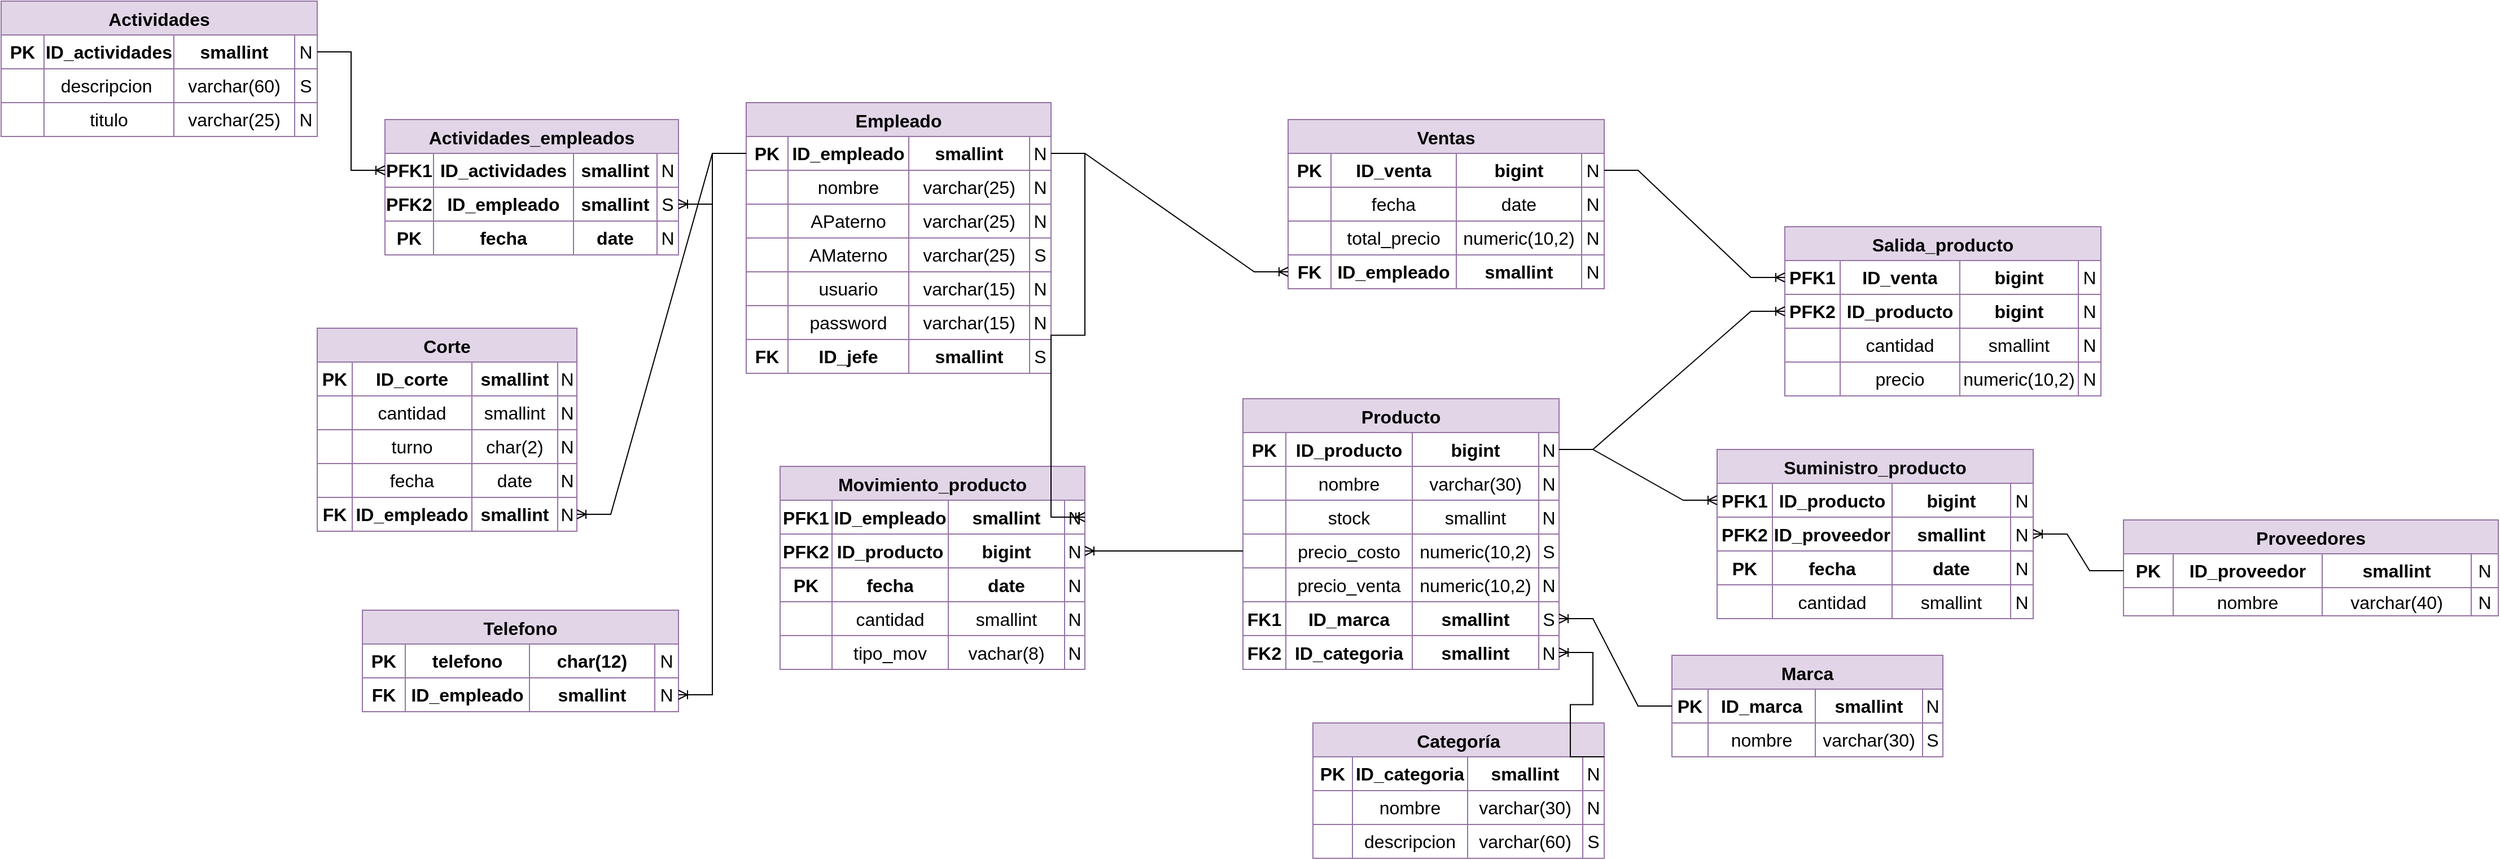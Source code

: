 <mxfile version="21.3.7" type="github">
  <diagram name="Página-1" id="yp4ke8ESpql3IhND16Id">
    <mxGraphModel dx="3313" dy="758" grid="1" gridSize="10" guides="1" tooltips="1" connect="1" arrows="1" fold="1" page="1" pageScale="1" pageWidth="1920" pageHeight="1200" math="0" shadow="0">
      <root>
        <mxCell id="0" />
        <mxCell id="1" parent="0" />
        <mxCell id="V18sKgEAmBVrMTYfaVlr-1" value="Actividades" style="shape=table;startSize=30;container=1;collapsible=0;childLayout=tableLayout;strokeColor=#9673a6;fontSize=16;fontStyle=1;fillColor=#e1d5e7;" parent="1" vertex="1">
          <mxGeometry x="-360" y="30" width="280" height="120" as="geometry" />
        </mxCell>
        <mxCell id="V18sKgEAmBVrMTYfaVlr-2" value="" style="shape=tableRow;horizontal=0;startSize=0;swimlaneHead=0;swimlaneBody=0;strokeColor=inherit;top=0;left=0;bottom=0;right=0;collapsible=0;dropTarget=0;fillColor=none;points=[[0,0.5],[1,0.5]];portConstraint=eastwest;fontSize=16;" parent="V18sKgEAmBVrMTYfaVlr-1" vertex="1">
          <mxGeometry y="30" width="280" height="30" as="geometry" />
        </mxCell>
        <mxCell id="V18sKgEAmBVrMTYfaVlr-3" value="PK" style="shape=partialRectangle;html=1;whiteSpace=wrap;connectable=0;strokeColor=inherit;overflow=hidden;fillColor=none;top=0;left=0;bottom=0;right=0;pointerEvents=1;fontSize=16;fontStyle=1" parent="V18sKgEAmBVrMTYfaVlr-2" vertex="1">
          <mxGeometry width="38" height="30" as="geometry">
            <mxRectangle width="38" height="30" as="alternateBounds" />
          </mxGeometry>
        </mxCell>
        <mxCell id="V18sKgEAmBVrMTYfaVlr-4" value="ID_actividades" style="shape=partialRectangle;html=1;whiteSpace=wrap;connectable=0;strokeColor=inherit;overflow=hidden;fillColor=none;top=0;left=0;bottom=0;right=0;pointerEvents=1;fontSize=16;fontStyle=1" parent="V18sKgEAmBVrMTYfaVlr-2" vertex="1">
          <mxGeometry x="38" width="115" height="30" as="geometry">
            <mxRectangle width="115" height="30" as="alternateBounds" />
          </mxGeometry>
        </mxCell>
        <mxCell id="RLaVn_wLr-sHMnIrTf-j-1" value="smallint" style="shape=partialRectangle;html=1;whiteSpace=wrap;connectable=0;strokeColor=inherit;overflow=hidden;fillColor=none;top=0;left=0;bottom=0;right=0;pointerEvents=1;fontSize=16;fontStyle=1" vertex="1" parent="V18sKgEAmBVrMTYfaVlr-2">
          <mxGeometry x="153" width="107" height="30" as="geometry">
            <mxRectangle width="107" height="30" as="alternateBounds" />
          </mxGeometry>
        </mxCell>
        <mxCell id="V18sKgEAmBVrMTYfaVlr-5" value="N" style="shape=partialRectangle;html=1;whiteSpace=wrap;connectable=0;strokeColor=inherit;overflow=hidden;fillColor=none;top=0;left=0;bottom=0;right=0;pointerEvents=1;fontSize=16;" parent="V18sKgEAmBVrMTYfaVlr-2" vertex="1">
          <mxGeometry x="260" width="20" height="30" as="geometry">
            <mxRectangle width="20" height="30" as="alternateBounds" />
          </mxGeometry>
        </mxCell>
        <mxCell id="V18sKgEAmBVrMTYfaVlr-6" value="" style="shape=tableRow;horizontal=0;startSize=0;swimlaneHead=0;swimlaneBody=0;strokeColor=inherit;top=0;left=0;bottom=0;right=0;collapsible=0;dropTarget=0;fillColor=none;points=[[0,0.5],[1,0.5]];portConstraint=eastwest;fontSize=16;" parent="V18sKgEAmBVrMTYfaVlr-1" vertex="1">
          <mxGeometry y="60" width="280" height="30" as="geometry" />
        </mxCell>
        <mxCell id="V18sKgEAmBVrMTYfaVlr-7" value="" style="shape=partialRectangle;html=1;whiteSpace=wrap;connectable=0;strokeColor=inherit;overflow=hidden;fillColor=none;top=0;left=0;bottom=0;right=0;pointerEvents=1;fontSize=16;" parent="V18sKgEAmBVrMTYfaVlr-6" vertex="1">
          <mxGeometry width="38" height="30" as="geometry">
            <mxRectangle width="38" height="30" as="alternateBounds" />
          </mxGeometry>
        </mxCell>
        <mxCell id="V18sKgEAmBVrMTYfaVlr-8" value="descripcion&amp;nbsp;" style="shape=partialRectangle;html=1;whiteSpace=wrap;connectable=0;strokeColor=inherit;overflow=hidden;fillColor=none;top=0;left=0;bottom=0;right=0;pointerEvents=1;fontSize=16;" parent="V18sKgEAmBVrMTYfaVlr-6" vertex="1">
          <mxGeometry x="38" width="115" height="30" as="geometry">
            <mxRectangle width="115" height="30" as="alternateBounds" />
          </mxGeometry>
        </mxCell>
        <mxCell id="RLaVn_wLr-sHMnIrTf-j-2" value="varchar(60)" style="shape=partialRectangle;html=1;whiteSpace=wrap;connectable=0;strokeColor=inherit;overflow=hidden;fillColor=none;top=0;left=0;bottom=0;right=0;pointerEvents=1;fontSize=16;" vertex="1" parent="V18sKgEAmBVrMTYfaVlr-6">
          <mxGeometry x="153" width="107" height="30" as="geometry">
            <mxRectangle width="107" height="30" as="alternateBounds" />
          </mxGeometry>
        </mxCell>
        <mxCell id="V18sKgEAmBVrMTYfaVlr-9" value="S" style="shape=partialRectangle;html=1;whiteSpace=wrap;connectable=0;strokeColor=inherit;overflow=hidden;fillColor=none;top=0;left=0;bottom=0;right=0;pointerEvents=1;fontSize=16;" parent="V18sKgEAmBVrMTYfaVlr-6" vertex="1">
          <mxGeometry x="260" width="20" height="30" as="geometry">
            <mxRectangle width="20" height="30" as="alternateBounds" />
          </mxGeometry>
        </mxCell>
        <mxCell id="V18sKgEAmBVrMTYfaVlr-10" value="" style="shape=tableRow;horizontal=0;startSize=0;swimlaneHead=0;swimlaneBody=0;strokeColor=inherit;top=0;left=0;bottom=0;right=0;collapsible=0;dropTarget=0;fillColor=none;points=[[0,0.5],[1,0.5]];portConstraint=eastwest;fontSize=16;" parent="V18sKgEAmBVrMTYfaVlr-1" vertex="1">
          <mxGeometry y="90" width="280" height="30" as="geometry" />
        </mxCell>
        <mxCell id="V18sKgEAmBVrMTYfaVlr-11" value="" style="shape=partialRectangle;html=1;whiteSpace=wrap;connectable=0;strokeColor=inherit;overflow=hidden;fillColor=none;top=0;left=0;bottom=0;right=0;pointerEvents=1;fontSize=16;" parent="V18sKgEAmBVrMTYfaVlr-10" vertex="1">
          <mxGeometry width="38" height="30" as="geometry">
            <mxRectangle width="38" height="30" as="alternateBounds" />
          </mxGeometry>
        </mxCell>
        <mxCell id="V18sKgEAmBVrMTYfaVlr-12" value="titulo" style="shape=partialRectangle;html=1;whiteSpace=wrap;connectable=0;strokeColor=inherit;overflow=hidden;fillColor=none;top=0;left=0;bottom=0;right=0;pointerEvents=1;fontSize=16;" parent="V18sKgEAmBVrMTYfaVlr-10" vertex="1">
          <mxGeometry x="38" width="115" height="30" as="geometry">
            <mxRectangle width="115" height="30" as="alternateBounds" />
          </mxGeometry>
        </mxCell>
        <mxCell id="RLaVn_wLr-sHMnIrTf-j-3" value="varchar(25)" style="shape=partialRectangle;html=1;whiteSpace=wrap;connectable=0;strokeColor=inherit;overflow=hidden;fillColor=none;top=0;left=0;bottom=0;right=0;pointerEvents=1;fontSize=16;" vertex="1" parent="V18sKgEAmBVrMTYfaVlr-10">
          <mxGeometry x="153" width="107" height="30" as="geometry">
            <mxRectangle width="107" height="30" as="alternateBounds" />
          </mxGeometry>
        </mxCell>
        <mxCell id="V18sKgEAmBVrMTYfaVlr-13" value="N" style="shape=partialRectangle;html=1;whiteSpace=wrap;connectable=0;strokeColor=inherit;overflow=hidden;fillColor=none;top=0;left=0;bottom=0;right=0;pointerEvents=1;fontSize=16;" parent="V18sKgEAmBVrMTYfaVlr-10" vertex="1">
          <mxGeometry x="260" width="20" height="30" as="geometry">
            <mxRectangle width="20" height="30" as="alternateBounds" />
          </mxGeometry>
        </mxCell>
        <mxCell id="V18sKgEAmBVrMTYfaVlr-14" value="Corte" style="shape=table;startSize=30;container=1;collapsible=0;childLayout=tableLayout;strokeColor=#9673a6;fontSize=16;fontStyle=1;fillColor=#e1d5e7;" parent="1" vertex="1">
          <mxGeometry x="-80" y="320" width="230" height="180" as="geometry" />
        </mxCell>
        <mxCell id="V18sKgEAmBVrMTYfaVlr-15" value="" style="shape=tableRow;horizontal=0;startSize=0;swimlaneHead=0;swimlaneBody=0;strokeColor=inherit;top=0;left=0;bottom=0;right=0;collapsible=0;dropTarget=0;fillColor=none;points=[[0,0.5],[1,0.5]];portConstraint=eastwest;fontSize=16;" parent="V18sKgEAmBVrMTYfaVlr-14" vertex="1">
          <mxGeometry y="30" width="230" height="30" as="geometry" />
        </mxCell>
        <mxCell id="V18sKgEAmBVrMTYfaVlr-16" value="PK" style="shape=partialRectangle;html=1;whiteSpace=wrap;connectable=0;strokeColor=inherit;overflow=hidden;fillColor=none;top=0;left=0;bottom=0;right=0;pointerEvents=1;fontSize=16;fontStyle=1" parent="V18sKgEAmBVrMTYfaVlr-15" vertex="1">
          <mxGeometry width="31" height="30" as="geometry">
            <mxRectangle width="31" height="30" as="alternateBounds" />
          </mxGeometry>
        </mxCell>
        <mxCell id="V18sKgEAmBVrMTYfaVlr-17" value="ID_corte" style="shape=partialRectangle;html=1;whiteSpace=wrap;connectable=0;strokeColor=inherit;overflow=hidden;fillColor=none;top=0;left=0;bottom=0;right=0;pointerEvents=1;fontSize=16;fontStyle=1" parent="V18sKgEAmBVrMTYfaVlr-15" vertex="1">
          <mxGeometry x="31" width="106" height="30" as="geometry">
            <mxRectangle width="106" height="30" as="alternateBounds" />
          </mxGeometry>
        </mxCell>
        <mxCell id="RLaVn_wLr-sHMnIrTf-j-7" value="smallint" style="shape=partialRectangle;html=1;whiteSpace=wrap;connectable=0;strokeColor=inherit;overflow=hidden;fillColor=none;top=0;left=0;bottom=0;right=0;pointerEvents=1;fontSize=16;fontStyle=1" vertex="1" parent="V18sKgEAmBVrMTYfaVlr-15">
          <mxGeometry x="137" width="76" height="30" as="geometry">
            <mxRectangle width="76" height="30" as="alternateBounds" />
          </mxGeometry>
        </mxCell>
        <mxCell id="V18sKgEAmBVrMTYfaVlr-18" value="N" style="shape=partialRectangle;html=1;whiteSpace=wrap;connectable=0;strokeColor=inherit;overflow=hidden;fillColor=none;top=0;left=0;bottom=0;right=0;pointerEvents=1;fontSize=16;" parent="V18sKgEAmBVrMTYfaVlr-15" vertex="1">
          <mxGeometry x="213" width="17" height="30" as="geometry">
            <mxRectangle width="17" height="30" as="alternateBounds" />
          </mxGeometry>
        </mxCell>
        <mxCell id="V18sKgEAmBVrMTYfaVlr-19" value="" style="shape=tableRow;horizontal=0;startSize=0;swimlaneHead=0;swimlaneBody=0;strokeColor=inherit;top=0;left=0;bottom=0;right=0;collapsible=0;dropTarget=0;fillColor=none;points=[[0,0.5],[1,0.5]];portConstraint=eastwest;fontSize=16;" parent="V18sKgEAmBVrMTYfaVlr-14" vertex="1">
          <mxGeometry y="60" width="230" height="30" as="geometry" />
        </mxCell>
        <mxCell id="V18sKgEAmBVrMTYfaVlr-20" value="" style="shape=partialRectangle;html=1;whiteSpace=wrap;connectable=0;strokeColor=inherit;overflow=hidden;fillColor=none;top=0;left=0;bottom=0;right=0;pointerEvents=1;fontSize=16;" parent="V18sKgEAmBVrMTYfaVlr-19" vertex="1">
          <mxGeometry width="31" height="30" as="geometry">
            <mxRectangle width="31" height="30" as="alternateBounds" />
          </mxGeometry>
        </mxCell>
        <mxCell id="V18sKgEAmBVrMTYfaVlr-21" value="cantidad" style="shape=partialRectangle;html=1;whiteSpace=wrap;connectable=0;strokeColor=inherit;overflow=hidden;fillColor=none;top=0;left=0;bottom=0;right=0;pointerEvents=1;fontSize=16;" parent="V18sKgEAmBVrMTYfaVlr-19" vertex="1">
          <mxGeometry x="31" width="106" height="30" as="geometry">
            <mxRectangle width="106" height="30" as="alternateBounds" />
          </mxGeometry>
        </mxCell>
        <mxCell id="RLaVn_wLr-sHMnIrTf-j-8" value="smallint" style="shape=partialRectangle;html=1;whiteSpace=wrap;connectable=0;strokeColor=inherit;overflow=hidden;fillColor=none;top=0;left=0;bottom=0;right=0;pointerEvents=1;fontSize=16;" vertex="1" parent="V18sKgEAmBVrMTYfaVlr-19">
          <mxGeometry x="137" width="76" height="30" as="geometry">
            <mxRectangle width="76" height="30" as="alternateBounds" />
          </mxGeometry>
        </mxCell>
        <mxCell id="V18sKgEAmBVrMTYfaVlr-22" value="N" style="shape=partialRectangle;html=1;whiteSpace=wrap;connectable=0;strokeColor=inherit;overflow=hidden;fillColor=none;top=0;left=0;bottom=0;right=0;pointerEvents=1;fontSize=16;" parent="V18sKgEAmBVrMTYfaVlr-19" vertex="1">
          <mxGeometry x="213" width="17" height="30" as="geometry">
            <mxRectangle width="17" height="30" as="alternateBounds" />
          </mxGeometry>
        </mxCell>
        <mxCell id="V18sKgEAmBVrMTYfaVlr-23" value="" style="shape=tableRow;horizontal=0;startSize=0;swimlaneHead=0;swimlaneBody=0;strokeColor=inherit;top=0;left=0;bottom=0;right=0;collapsible=0;dropTarget=0;fillColor=none;points=[[0,0.5],[1,0.5]];portConstraint=eastwest;fontSize=16;" parent="V18sKgEAmBVrMTYfaVlr-14" vertex="1">
          <mxGeometry y="90" width="230" height="30" as="geometry" />
        </mxCell>
        <mxCell id="V18sKgEAmBVrMTYfaVlr-24" value="" style="shape=partialRectangle;html=1;whiteSpace=wrap;connectable=0;strokeColor=inherit;overflow=hidden;fillColor=none;top=0;left=0;bottom=0;right=0;pointerEvents=1;fontSize=16;" parent="V18sKgEAmBVrMTYfaVlr-23" vertex="1">
          <mxGeometry width="31" height="30" as="geometry">
            <mxRectangle width="31" height="30" as="alternateBounds" />
          </mxGeometry>
        </mxCell>
        <mxCell id="V18sKgEAmBVrMTYfaVlr-25" value="turno" style="shape=partialRectangle;html=1;whiteSpace=wrap;connectable=0;strokeColor=inherit;overflow=hidden;fillColor=none;top=0;left=0;bottom=0;right=0;pointerEvents=1;fontSize=16;" parent="V18sKgEAmBVrMTYfaVlr-23" vertex="1">
          <mxGeometry x="31" width="106" height="30" as="geometry">
            <mxRectangle width="106" height="30" as="alternateBounds" />
          </mxGeometry>
        </mxCell>
        <mxCell id="RLaVn_wLr-sHMnIrTf-j-9" value="char(2)" style="shape=partialRectangle;html=1;whiteSpace=wrap;connectable=0;strokeColor=inherit;overflow=hidden;fillColor=none;top=0;left=0;bottom=0;right=0;pointerEvents=1;fontSize=16;" vertex="1" parent="V18sKgEAmBVrMTYfaVlr-23">
          <mxGeometry x="137" width="76" height="30" as="geometry">
            <mxRectangle width="76" height="30" as="alternateBounds" />
          </mxGeometry>
        </mxCell>
        <mxCell id="V18sKgEAmBVrMTYfaVlr-26" value="N" style="shape=partialRectangle;html=1;whiteSpace=wrap;connectable=0;strokeColor=inherit;overflow=hidden;fillColor=none;top=0;left=0;bottom=0;right=0;pointerEvents=1;fontSize=16;" parent="V18sKgEAmBVrMTYfaVlr-23" vertex="1">
          <mxGeometry x="213" width="17" height="30" as="geometry">
            <mxRectangle width="17" height="30" as="alternateBounds" />
          </mxGeometry>
        </mxCell>
        <mxCell id="V18sKgEAmBVrMTYfaVlr-27" style="shape=tableRow;horizontal=0;startSize=0;swimlaneHead=0;swimlaneBody=0;strokeColor=inherit;top=0;left=0;bottom=0;right=0;collapsible=0;dropTarget=0;fillColor=none;points=[[0,0.5],[1,0.5]];portConstraint=eastwest;fontSize=16;" parent="V18sKgEAmBVrMTYfaVlr-14" vertex="1">
          <mxGeometry y="120" width="230" height="30" as="geometry" />
        </mxCell>
        <mxCell id="V18sKgEAmBVrMTYfaVlr-28" style="shape=partialRectangle;html=1;whiteSpace=wrap;connectable=0;strokeColor=inherit;overflow=hidden;fillColor=none;top=0;left=0;bottom=0;right=0;pointerEvents=1;fontSize=16;" parent="V18sKgEAmBVrMTYfaVlr-27" vertex="1">
          <mxGeometry width="31" height="30" as="geometry">
            <mxRectangle width="31" height="30" as="alternateBounds" />
          </mxGeometry>
        </mxCell>
        <mxCell id="V18sKgEAmBVrMTYfaVlr-29" value="fecha" style="shape=partialRectangle;html=1;whiteSpace=wrap;connectable=0;strokeColor=inherit;overflow=hidden;fillColor=none;top=0;left=0;bottom=0;right=0;pointerEvents=1;fontSize=16;" parent="V18sKgEAmBVrMTYfaVlr-27" vertex="1">
          <mxGeometry x="31" width="106" height="30" as="geometry">
            <mxRectangle width="106" height="30" as="alternateBounds" />
          </mxGeometry>
        </mxCell>
        <mxCell id="RLaVn_wLr-sHMnIrTf-j-10" value="date" style="shape=partialRectangle;html=1;whiteSpace=wrap;connectable=0;strokeColor=inherit;overflow=hidden;fillColor=none;top=0;left=0;bottom=0;right=0;pointerEvents=1;fontSize=16;" vertex="1" parent="V18sKgEAmBVrMTYfaVlr-27">
          <mxGeometry x="137" width="76" height="30" as="geometry">
            <mxRectangle width="76" height="30" as="alternateBounds" />
          </mxGeometry>
        </mxCell>
        <mxCell id="V18sKgEAmBVrMTYfaVlr-30" value="N" style="shape=partialRectangle;html=1;whiteSpace=wrap;connectable=0;strokeColor=inherit;overflow=hidden;fillColor=none;top=0;left=0;bottom=0;right=0;pointerEvents=1;fontSize=16;" parent="V18sKgEAmBVrMTYfaVlr-27" vertex="1">
          <mxGeometry x="213" width="17" height="30" as="geometry">
            <mxRectangle width="17" height="30" as="alternateBounds" />
          </mxGeometry>
        </mxCell>
        <mxCell id="V18sKgEAmBVrMTYfaVlr-31" style="shape=tableRow;horizontal=0;startSize=0;swimlaneHead=0;swimlaneBody=0;strokeColor=inherit;top=0;left=0;bottom=0;right=0;collapsible=0;dropTarget=0;fillColor=none;points=[[0,0.5],[1,0.5]];portConstraint=eastwest;fontSize=16;" parent="V18sKgEAmBVrMTYfaVlr-14" vertex="1">
          <mxGeometry y="150" width="230" height="30" as="geometry" />
        </mxCell>
        <mxCell id="V18sKgEAmBVrMTYfaVlr-32" value="FK" style="shape=partialRectangle;html=1;whiteSpace=wrap;connectable=0;strokeColor=inherit;overflow=hidden;fillColor=none;top=0;left=0;bottom=0;right=0;pointerEvents=1;fontSize=16;fontStyle=1" parent="V18sKgEAmBVrMTYfaVlr-31" vertex="1">
          <mxGeometry width="31" height="30" as="geometry">
            <mxRectangle width="31" height="30" as="alternateBounds" />
          </mxGeometry>
        </mxCell>
        <mxCell id="V18sKgEAmBVrMTYfaVlr-33" value="ID_empleado" style="shape=partialRectangle;html=1;whiteSpace=wrap;connectable=0;strokeColor=inherit;overflow=hidden;fillColor=none;top=0;left=0;bottom=0;right=0;pointerEvents=1;fontSize=16;fontStyle=1" parent="V18sKgEAmBVrMTYfaVlr-31" vertex="1">
          <mxGeometry x="31" width="106" height="30" as="geometry">
            <mxRectangle width="106" height="30" as="alternateBounds" />
          </mxGeometry>
        </mxCell>
        <mxCell id="RLaVn_wLr-sHMnIrTf-j-11" value="smallint" style="shape=partialRectangle;html=1;whiteSpace=wrap;connectable=0;strokeColor=inherit;overflow=hidden;fillColor=none;top=0;left=0;bottom=0;right=0;pointerEvents=1;fontSize=16;fontStyle=1" vertex="1" parent="V18sKgEAmBVrMTYfaVlr-31">
          <mxGeometry x="137" width="76" height="30" as="geometry">
            <mxRectangle width="76" height="30" as="alternateBounds" />
          </mxGeometry>
        </mxCell>
        <mxCell id="V18sKgEAmBVrMTYfaVlr-34" value="N" style="shape=partialRectangle;html=1;whiteSpace=wrap;connectable=0;strokeColor=inherit;overflow=hidden;fillColor=none;top=0;left=0;bottom=0;right=0;pointerEvents=1;fontSize=16;" parent="V18sKgEAmBVrMTYfaVlr-31" vertex="1">
          <mxGeometry x="213" width="17" height="30" as="geometry">
            <mxRectangle width="17" height="30" as="alternateBounds" />
          </mxGeometry>
        </mxCell>
        <mxCell id="V18sKgEAmBVrMTYfaVlr-35" value="Empleado" style="shape=table;startSize=30;container=1;collapsible=0;childLayout=tableLayout;strokeColor=#9673a6;fontSize=16;fontStyle=1;fillColor=#e1d5e7;" parent="1" vertex="1">
          <mxGeometry x="300" y="120" width="270" height="240" as="geometry" />
        </mxCell>
        <mxCell id="V18sKgEAmBVrMTYfaVlr-36" value="" style="shape=tableRow;horizontal=0;startSize=0;swimlaneHead=0;swimlaneBody=0;strokeColor=inherit;top=0;left=0;bottom=0;right=0;collapsible=0;dropTarget=0;fillColor=none;points=[[0,0.5],[1,0.5]];portConstraint=eastwest;fontSize=16;" parent="V18sKgEAmBVrMTYfaVlr-35" vertex="1">
          <mxGeometry y="30" width="270" height="30" as="geometry" />
        </mxCell>
        <mxCell id="V18sKgEAmBVrMTYfaVlr-37" value="PK" style="shape=partialRectangle;html=1;whiteSpace=wrap;connectable=0;strokeColor=inherit;overflow=hidden;fillColor=none;top=0;left=0;bottom=0;right=0;pointerEvents=1;fontSize=16;fontStyle=1" parent="V18sKgEAmBVrMTYfaVlr-36" vertex="1">
          <mxGeometry width="37" height="30" as="geometry">
            <mxRectangle width="37" height="30" as="alternateBounds" />
          </mxGeometry>
        </mxCell>
        <mxCell id="V18sKgEAmBVrMTYfaVlr-38" value="ID_empleado" style="shape=partialRectangle;html=1;whiteSpace=wrap;connectable=0;strokeColor=inherit;overflow=hidden;fillColor=none;top=0;left=0;bottom=0;right=0;pointerEvents=1;fontSize=16;fontStyle=1" parent="V18sKgEAmBVrMTYfaVlr-36" vertex="1">
          <mxGeometry x="37" width="107" height="30" as="geometry">
            <mxRectangle width="107" height="30" as="alternateBounds" />
          </mxGeometry>
        </mxCell>
        <mxCell id="RLaVn_wLr-sHMnIrTf-j-14" value="smallint" style="shape=partialRectangle;html=1;whiteSpace=wrap;connectable=0;strokeColor=inherit;overflow=hidden;fillColor=none;top=0;left=0;bottom=0;right=0;pointerEvents=1;fontSize=16;fontStyle=1" vertex="1" parent="V18sKgEAmBVrMTYfaVlr-36">
          <mxGeometry x="144" width="107" height="30" as="geometry">
            <mxRectangle width="107" height="30" as="alternateBounds" />
          </mxGeometry>
        </mxCell>
        <mxCell id="V18sKgEAmBVrMTYfaVlr-39" value="N" style="shape=partialRectangle;html=1;whiteSpace=wrap;connectable=0;strokeColor=inherit;overflow=hidden;fillColor=none;top=0;left=0;bottom=0;right=0;pointerEvents=1;fontSize=16;" parent="V18sKgEAmBVrMTYfaVlr-36" vertex="1">
          <mxGeometry x="251" width="19" height="30" as="geometry">
            <mxRectangle width="19" height="30" as="alternateBounds" />
          </mxGeometry>
        </mxCell>
        <mxCell id="V18sKgEAmBVrMTYfaVlr-40" value="" style="shape=tableRow;horizontal=0;startSize=0;swimlaneHead=0;swimlaneBody=0;strokeColor=inherit;top=0;left=0;bottom=0;right=0;collapsible=0;dropTarget=0;fillColor=none;points=[[0,0.5],[1,0.5]];portConstraint=eastwest;fontSize=16;" parent="V18sKgEAmBVrMTYfaVlr-35" vertex="1">
          <mxGeometry y="60" width="270" height="30" as="geometry" />
        </mxCell>
        <mxCell id="V18sKgEAmBVrMTYfaVlr-41" value="" style="shape=partialRectangle;html=1;whiteSpace=wrap;connectable=0;strokeColor=inherit;overflow=hidden;fillColor=none;top=0;left=0;bottom=0;right=0;pointerEvents=1;fontSize=16;" parent="V18sKgEAmBVrMTYfaVlr-40" vertex="1">
          <mxGeometry width="37" height="30" as="geometry">
            <mxRectangle width="37" height="30" as="alternateBounds" />
          </mxGeometry>
        </mxCell>
        <mxCell id="V18sKgEAmBVrMTYfaVlr-42" value="nombre" style="shape=partialRectangle;html=1;whiteSpace=wrap;connectable=0;strokeColor=inherit;overflow=hidden;fillColor=none;top=0;left=0;bottom=0;right=0;pointerEvents=1;fontSize=16;" parent="V18sKgEAmBVrMTYfaVlr-40" vertex="1">
          <mxGeometry x="37" width="107" height="30" as="geometry">
            <mxRectangle width="107" height="30" as="alternateBounds" />
          </mxGeometry>
        </mxCell>
        <mxCell id="RLaVn_wLr-sHMnIrTf-j-15" value="varchar(25)" style="shape=partialRectangle;html=1;whiteSpace=wrap;connectable=0;strokeColor=inherit;overflow=hidden;fillColor=none;top=0;left=0;bottom=0;right=0;pointerEvents=1;fontSize=16;" vertex="1" parent="V18sKgEAmBVrMTYfaVlr-40">
          <mxGeometry x="144" width="107" height="30" as="geometry">
            <mxRectangle width="107" height="30" as="alternateBounds" />
          </mxGeometry>
        </mxCell>
        <mxCell id="V18sKgEAmBVrMTYfaVlr-43" value="N" style="shape=partialRectangle;html=1;whiteSpace=wrap;connectable=0;strokeColor=inherit;overflow=hidden;fillColor=none;top=0;left=0;bottom=0;right=0;pointerEvents=1;fontSize=16;" parent="V18sKgEAmBVrMTYfaVlr-40" vertex="1">
          <mxGeometry x="251" width="19" height="30" as="geometry">
            <mxRectangle width="19" height="30" as="alternateBounds" />
          </mxGeometry>
        </mxCell>
        <mxCell id="V18sKgEAmBVrMTYfaVlr-44" value="" style="shape=tableRow;horizontal=0;startSize=0;swimlaneHead=0;swimlaneBody=0;strokeColor=inherit;top=0;left=0;bottom=0;right=0;collapsible=0;dropTarget=0;fillColor=none;points=[[0,0.5],[1,0.5]];portConstraint=eastwest;fontSize=16;" parent="V18sKgEAmBVrMTYfaVlr-35" vertex="1">
          <mxGeometry y="90" width="270" height="30" as="geometry" />
        </mxCell>
        <mxCell id="V18sKgEAmBVrMTYfaVlr-45" value="" style="shape=partialRectangle;html=1;whiteSpace=wrap;connectable=0;strokeColor=inherit;overflow=hidden;fillColor=none;top=0;left=0;bottom=0;right=0;pointerEvents=1;fontSize=16;" parent="V18sKgEAmBVrMTYfaVlr-44" vertex="1">
          <mxGeometry width="37" height="30" as="geometry">
            <mxRectangle width="37" height="30" as="alternateBounds" />
          </mxGeometry>
        </mxCell>
        <mxCell id="V18sKgEAmBVrMTYfaVlr-46" value="APaterno" style="shape=partialRectangle;html=1;whiteSpace=wrap;connectable=0;strokeColor=inherit;overflow=hidden;fillColor=none;top=0;left=0;bottom=0;right=0;pointerEvents=1;fontSize=16;" parent="V18sKgEAmBVrMTYfaVlr-44" vertex="1">
          <mxGeometry x="37" width="107" height="30" as="geometry">
            <mxRectangle width="107" height="30" as="alternateBounds" />
          </mxGeometry>
        </mxCell>
        <mxCell id="RLaVn_wLr-sHMnIrTf-j-16" value="varchar(25)" style="shape=partialRectangle;html=1;whiteSpace=wrap;connectable=0;strokeColor=inherit;overflow=hidden;fillColor=none;top=0;left=0;bottom=0;right=0;pointerEvents=1;fontSize=16;" vertex="1" parent="V18sKgEAmBVrMTYfaVlr-44">
          <mxGeometry x="144" width="107" height="30" as="geometry">
            <mxRectangle width="107" height="30" as="alternateBounds" />
          </mxGeometry>
        </mxCell>
        <mxCell id="V18sKgEAmBVrMTYfaVlr-47" value="N" style="shape=partialRectangle;html=1;whiteSpace=wrap;connectable=0;strokeColor=inherit;overflow=hidden;fillColor=none;top=0;left=0;bottom=0;right=0;pointerEvents=1;fontSize=16;" parent="V18sKgEAmBVrMTYfaVlr-44" vertex="1">
          <mxGeometry x="251" width="19" height="30" as="geometry">
            <mxRectangle width="19" height="30" as="alternateBounds" />
          </mxGeometry>
        </mxCell>
        <mxCell id="V18sKgEAmBVrMTYfaVlr-48" style="shape=tableRow;horizontal=0;startSize=0;swimlaneHead=0;swimlaneBody=0;strokeColor=inherit;top=0;left=0;bottom=0;right=0;collapsible=0;dropTarget=0;fillColor=none;points=[[0,0.5],[1,0.5]];portConstraint=eastwest;fontSize=16;" parent="V18sKgEAmBVrMTYfaVlr-35" vertex="1">
          <mxGeometry y="120" width="270" height="30" as="geometry" />
        </mxCell>
        <mxCell id="V18sKgEAmBVrMTYfaVlr-49" style="shape=partialRectangle;html=1;whiteSpace=wrap;connectable=0;strokeColor=inherit;overflow=hidden;fillColor=none;top=0;left=0;bottom=0;right=0;pointerEvents=1;fontSize=16;" parent="V18sKgEAmBVrMTYfaVlr-48" vertex="1">
          <mxGeometry width="37" height="30" as="geometry">
            <mxRectangle width="37" height="30" as="alternateBounds" />
          </mxGeometry>
        </mxCell>
        <mxCell id="V18sKgEAmBVrMTYfaVlr-50" value="AMaterno" style="shape=partialRectangle;html=1;whiteSpace=wrap;connectable=0;strokeColor=inherit;overflow=hidden;fillColor=none;top=0;left=0;bottom=0;right=0;pointerEvents=1;fontSize=16;" parent="V18sKgEAmBVrMTYfaVlr-48" vertex="1">
          <mxGeometry x="37" width="107" height="30" as="geometry">
            <mxRectangle width="107" height="30" as="alternateBounds" />
          </mxGeometry>
        </mxCell>
        <mxCell id="RLaVn_wLr-sHMnIrTf-j-17" value="varchar(25)" style="shape=partialRectangle;html=1;whiteSpace=wrap;connectable=0;strokeColor=inherit;overflow=hidden;fillColor=none;top=0;left=0;bottom=0;right=0;pointerEvents=1;fontSize=16;" vertex="1" parent="V18sKgEAmBVrMTYfaVlr-48">
          <mxGeometry x="144" width="107" height="30" as="geometry">
            <mxRectangle width="107" height="30" as="alternateBounds" />
          </mxGeometry>
        </mxCell>
        <mxCell id="V18sKgEAmBVrMTYfaVlr-51" value="S" style="shape=partialRectangle;html=1;whiteSpace=wrap;connectable=0;strokeColor=inherit;overflow=hidden;fillColor=none;top=0;left=0;bottom=0;right=0;pointerEvents=1;fontSize=16;" parent="V18sKgEAmBVrMTYfaVlr-48" vertex="1">
          <mxGeometry x="251" width="19" height="30" as="geometry">
            <mxRectangle width="19" height="30" as="alternateBounds" />
          </mxGeometry>
        </mxCell>
        <mxCell id="V18sKgEAmBVrMTYfaVlr-52" style="shape=tableRow;horizontal=0;startSize=0;swimlaneHead=0;swimlaneBody=0;strokeColor=inherit;top=0;left=0;bottom=0;right=0;collapsible=0;dropTarget=0;fillColor=none;points=[[0,0.5],[1,0.5]];portConstraint=eastwest;fontSize=16;" parent="V18sKgEAmBVrMTYfaVlr-35" vertex="1">
          <mxGeometry y="150" width="270" height="30" as="geometry" />
        </mxCell>
        <mxCell id="V18sKgEAmBVrMTYfaVlr-53" style="shape=partialRectangle;html=1;whiteSpace=wrap;connectable=0;strokeColor=inherit;overflow=hidden;fillColor=none;top=0;left=0;bottom=0;right=0;pointerEvents=1;fontSize=16;" parent="V18sKgEAmBVrMTYfaVlr-52" vertex="1">
          <mxGeometry width="37" height="30" as="geometry">
            <mxRectangle width="37" height="30" as="alternateBounds" />
          </mxGeometry>
        </mxCell>
        <mxCell id="V18sKgEAmBVrMTYfaVlr-54" value="usuario" style="shape=partialRectangle;html=1;whiteSpace=wrap;connectable=0;strokeColor=inherit;overflow=hidden;fillColor=none;top=0;left=0;bottom=0;right=0;pointerEvents=1;fontSize=16;" parent="V18sKgEAmBVrMTYfaVlr-52" vertex="1">
          <mxGeometry x="37" width="107" height="30" as="geometry">
            <mxRectangle width="107" height="30" as="alternateBounds" />
          </mxGeometry>
        </mxCell>
        <mxCell id="RLaVn_wLr-sHMnIrTf-j-18" value="varchar(15)" style="shape=partialRectangle;html=1;whiteSpace=wrap;connectable=0;strokeColor=inherit;overflow=hidden;fillColor=none;top=0;left=0;bottom=0;right=0;pointerEvents=1;fontSize=16;" vertex="1" parent="V18sKgEAmBVrMTYfaVlr-52">
          <mxGeometry x="144" width="107" height="30" as="geometry">
            <mxRectangle width="107" height="30" as="alternateBounds" />
          </mxGeometry>
        </mxCell>
        <mxCell id="V18sKgEAmBVrMTYfaVlr-55" value="N" style="shape=partialRectangle;html=1;whiteSpace=wrap;connectable=0;strokeColor=inherit;overflow=hidden;fillColor=none;top=0;left=0;bottom=0;right=0;pointerEvents=1;fontSize=16;" parent="V18sKgEAmBVrMTYfaVlr-52" vertex="1">
          <mxGeometry x="251" width="19" height="30" as="geometry">
            <mxRectangle width="19" height="30" as="alternateBounds" />
          </mxGeometry>
        </mxCell>
        <mxCell id="V18sKgEAmBVrMTYfaVlr-56" style="shape=tableRow;horizontal=0;startSize=0;swimlaneHead=0;swimlaneBody=0;strokeColor=inherit;top=0;left=0;bottom=0;right=0;collapsible=0;dropTarget=0;fillColor=none;points=[[0,0.5],[1,0.5]];portConstraint=eastwest;fontSize=16;" parent="V18sKgEAmBVrMTYfaVlr-35" vertex="1">
          <mxGeometry y="180" width="270" height="30" as="geometry" />
        </mxCell>
        <mxCell id="V18sKgEAmBVrMTYfaVlr-57" style="shape=partialRectangle;html=1;whiteSpace=wrap;connectable=0;strokeColor=inherit;overflow=hidden;fillColor=none;top=0;left=0;bottom=0;right=0;pointerEvents=1;fontSize=16;" parent="V18sKgEAmBVrMTYfaVlr-56" vertex="1">
          <mxGeometry width="37" height="30" as="geometry">
            <mxRectangle width="37" height="30" as="alternateBounds" />
          </mxGeometry>
        </mxCell>
        <mxCell id="V18sKgEAmBVrMTYfaVlr-58" value="password" style="shape=partialRectangle;html=1;whiteSpace=wrap;connectable=0;strokeColor=inherit;overflow=hidden;fillColor=none;top=0;left=0;bottom=0;right=0;pointerEvents=1;fontSize=16;" parent="V18sKgEAmBVrMTYfaVlr-56" vertex="1">
          <mxGeometry x="37" width="107" height="30" as="geometry">
            <mxRectangle width="107" height="30" as="alternateBounds" />
          </mxGeometry>
        </mxCell>
        <mxCell id="RLaVn_wLr-sHMnIrTf-j-19" value="varchar(15)" style="shape=partialRectangle;html=1;whiteSpace=wrap;connectable=0;strokeColor=inherit;overflow=hidden;fillColor=none;top=0;left=0;bottom=0;right=0;pointerEvents=1;fontSize=16;" vertex="1" parent="V18sKgEAmBVrMTYfaVlr-56">
          <mxGeometry x="144" width="107" height="30" as="geometry">
            <mxRectangle width="107" height="30" as="alternateBounds" />
          </mxGeometry>
        </mxCell>
        <mxCell id="V18sKgEAmBVrMTYfaVlr-59" value="N" style="shape=partialRectangle;html=1;whiteSpace=wrap;connectable=0;strokeColor=inherit;overflow=hidden;fillColor=none;top=0;left=0;bottom=0;right=0;pointerEvents=1;fontSize=16;" parent="V18sKgEAmBVrMTYfaVlr-56" vertex="1">
          <mxGeometry x="251" width="19" height="30" as="geometry">
            <mxRectangle width="19" height="30" as="alternateBounds" />
          </mxGeometry>
        </mxCell>
        <mxCell id="V18sKgEAmBVrMTYfaVlr-60" style="shape=tableRow;horizontal=0;startSize=0;swimlaneHead=0;swimlaneBody=0;strokeColor=inherit;top=0;left=0;bottom=0;right=0;collapsible=0;dropTarget=0;fillColor=none;points=[[0,0.5],[1,0.5]];portConstraint=eastwest;fontSize=16;" parent="V18sKgEAmBVrMTYfaVlr-35" vertex="1">
          <mxGeometry y="210" width="270" height="30" as="geometry" />
        </mxCell>
        <mxCell id="V18sKgEAmBVrMTYfaVlr-61" value="FK" style="shape=partialRectangle;html=1;whiteSpace=wrap;connectable=0;strokeColor=inherit;overflow=hidden;fillColor=none;top=0;left=0;bottom=0;right=0;pointerEvents=1;fontSize=16;fontStyle=1" parent="V18sKgEAmBVrMTYfaVlr-60" vertex="1">
          <mxGeometry width="37" height="30" as="geometry">
            <mxRectangle width="37" height="30" as="alternateBounds" />
          </mxGeometry>
        </mxCell>
        <mxCell id="V18sKgEAmBVrMTYfaVlr-62" value="ID_jefe" style="shape=partialRectangle;html=1;whiteSpace=wrap;connectable=0;strokeColor=inherit;overflow=hidden;fillColor=none;top=0;left=0;bottom=0;right=0;pointerEvents=1;fontSize=16;fontStyle=1" parent="V18sKgEAmBVrMTYfaVlr-60" vertex="1">
          <mxGeometry x="37" width="107" height="30" as="geometry">
            <mxRectangle width="107" height="30" as="alternateBounds" />
          </mxGeometry>
        </mxCell>
        <mxCell id="RLaVn_wLr-sHMnIrTf-j-20" value="smallint" style="shape=partialRectangle;html=1;whiteSpace=wrap;connectable=0;strokeColor=inherit;overflow=hidden;fillColor=none;top=0;left=0;bottom=0;right=0;pointerEvents=1;fontSize=16;fontStyle=1" vertex="1" parent="V18sKgEAmBVrMTYfaVlr-60">
          <mxGeometry x="144" width="107" height="30" as="geometry">
            <mxRectangle width="107" height="30" as="alternateBounds" />
          </mxGeometry>
        </mxCell>
        <mxCell id="V18sKgEAmBVrMTYfaVlr-63" value="S" style="shape=partialRectangle;html=1;whiteSpace=wrap;connectable=0;strokeColor=inherit;overflow=hidden;fillColor=none;top=0;left=0;bottom=0;right=0;pointerEvents=1;fontSize=16;" parent="V18sKgEAmBVrMTYfaVlr-60" vertex="1">
          <mxGeometry x="251" width="19" height="30" as="geometry">
            <mxRectangle width="19" height="30" as="alternateBounds" />
          </mxGeometry>
        </mxCell>
        <mxCell id="V18sKgEAmBVrMTYfaVlr-64" value="Telefono" style="shape=table;startSize=30;container=1;collapsible=0;childLayout=tableLayout;strokeColor=#9673a6;fontSize=16;fontStyle=1;fillColor=#e1d5e7;" parent="1" vertex="1">
          <mxGeometry x="-40" y="570" width="280" height="90" as="geometry" />
        </mxCell>
        <mxCell id="V18sKgEAmBVrMTYfaVlr-65" value="" style="shape=tableRow;horizontal=0;startSize=0;swimlaneHead=0;swimlaneBody=0;strokeColor=inherit;top=0;left=0;bottom=0;right=0;collapsible=0;dropTarget=0;fillColor=none;points=[[0,0.5],[1,0.5]];portConstraint=eastwest;fontSize=16;" parent="V18sKgEAmBVrMTYfaVlr-64" vertex="1">
          <mxGeometry y="30" width="280" height="30" as="geometry" />
        </mxCell>
        <mxCell id="V18sKgEAmBVrMTYfaVlr-66" value="PK" style="shape=partialRectangle;html=1;whiteSpace=wrap;connectable=0;strokeColor=inherit;overflow=hidden;fillColor=none;top=0;left=0;bottom=0;right=0;pointerEvents=1;fontSize=16;fontStyle=1" parent="V18sKgEAmBVrMTYfaVlr-65" vertex="1">
          <mxGeometry width="38" height="30" as="geometry">
            <mxRectangle width="38" height="30" as="alternateBounds" />
          </mxGeometry>
        </mxCell>
        <mxCell id="V18sKgEAmBVrMTYfaVlr-67" value="telefono" style="shape=partialRectangle;html=1;whiteSpace=wrap;connectable=0;strokeColor=inherit;overflow=hidden;fillColor=none;top=0;left=0;bottom=0;right=0;pointerEvents=1;fontSize=16;fontStyle=1" parent="V18sKgEAmBVrMTYfaVlr-65" vertex="1">
          <mxGeometry x="38" width="110" height="30" as="geometry">
            <mxRectangle width="110" height="30" as="alternateBounds" />
          </mxGeometry>
        </mxCell>
        <mxCell id="RLaVn_wLr-sHMnIrTf-j-12" value="char(12)" style="shape=partialRectangle;html=1;whiteSpace=wrap;connectable=0;strokeColor=inherit;overflow=hidden;fillColor=none;top=0;left=0;bottom=0;right=0;pointerEvents=1;fontSize=16;fontStyle=1" vertex="1" parent="V18sKgEAmBVrMTYfaVlr-65">
          <mxGeometry x="148" width="111" height="30" as="geometry">
            <mxRectangle width="111" height="30" as="alternateBounds" />
          </mxGeometry>
        </mxCell>
        <mxCell id="V18sKgEAmBVrMTYfaVlr-68" value="N" style="shape=partialRectangle;html=1;whiteSpace=wrap;connectable=0;strokeColor=inherit;overflow=hidden;fillColor=none;top=0;left=0;bottom=0;right=0;pointerEvents=1;fontSize=16;" parent="V18sKgEAmBVrMTYfaVlr-65" vertex="1">
          <mxGeometry x="259" width="21" height="30" as="geometry">
            <mxRectangle width="21" height="30" as="alternateBounds" />
          </mxGeometry>
        </mxCell>
        <mxCell id="V18sKgEAmBVrMTYfaVlr-69" style="shape=tableRow;horizontal=0;startSize=0;swimlaneHead=0;swimlaneBody=0;strokeColor=inherit;top=0;left=0;bottom=0;right=0;collapsible=0;dropTarget=0;fillColor=none;points=[[0,0.5],[1,0.5]];portConstraint=eastwest;fontSize=16;" parent="V18sKgEAmBVrMTYfaVlr-64" vertex="1">
          <mxGeometry y="60" width="280" height="30" as="geometry" />
        </mxCell>
        <mxCell id="V18sKgEAmBVrMTYfaVlr-70" value="FK" style="shape=partialRectangle;html=1;whiteSpace=wrap;connectable=0;strokeColor=inherit;overflow=hidden;fillColor=none;top=0;left=0;bottom=0;right=0;pointerEvents=1;fontSize=16;fontStyle=1" parent="V18sKgEAmBVrMTYfaVlr-69" vertex="1">
          <mxGeometry width="38" height="30" as="geometry">
            <mxRectangle width="38" height="30" as="alternateBounds" />
          </mxGeometry>
        </mxCell>
        <mxCell id="V18sKgEAmBVrMTYfaVlr-71" value="ID_empleado" style="shape=partialRectangle;html=1;whiteSpace=wrap;connectable=0;strokeColor=inherit;overflow=hidden;fillColor=none;top=0;left=0;bottom=0;right=0;pointerEvents=1;fontSize=16;fontStyle=1" parent="V18sKgEAmBVrMTYfaVlr-69" vertex="1">
          <mxGeometry x="38" width="110" height="30" as="geometry">
            <mxRectangle width="110" height="30" as="alternateBounds" />
          </mxGeometry>
        </mxCell>
        <mxCell id="RLaVn_wLr-sHMnIrTf-j-13" value="smallint" style="shape=partialRectangle;html=1;whiteSpace=wrap;connectable=0;strokeColor=inherit;overflow=hidden;fillColor=none;top=0;left=0;bottom=0;right=0;pointerEvents=1;fontSize=16;fontStyle=1" vertex="1" parent="V18sKgEAmBVrMTYfaVlr-69">
          <mxGeometry x="148" width="111" height="30" as="geometry">
            <mxRectangle width="111" height="30" as="alternateBounds" />
          </mxGeometry>
        </mxCell>
        <mxCell id="V18sKgEAmBVrMTYfaVlr-72" value="N" style="shape=partialRectangle;html=1;whiteSpace=wrap;connectable=0;strokeColor=inherit;overflow=hidden;fillColor=none;top=0;left=0;bottom=0;right=0;pointerEvents=1;fontSize=16;" parent="V18sKgEAmBVrMTYfaVlr-69" vertex="1">
          <mxGeometry x="259" width="21" height="30" as="geometry">
            <mxRectangle width="21" height="30" as="alternateBounds" />
          </mxGeometry>
        </mxCell>
        <mxCell id="V18sKgEAmBVrMTYfaVlr-73" value="Ventas" style="shape=table;startSize=30;container=1;collapsible=0;childLayout=tableLayout;strokeColor=#9673a6;fontSize=16;fontStyle=1;fillColor=#e1d5e7;" parent="1" vertex="1">
          <mxGeometry x="780" y="135" width="280" height="150" as="geometry" />
        </mxCell>
        <mxCell id="V18sKgEAmBVrMTYfaVlr-74" value="" style="shape=tableRow;horizontal=0;startSize=0;swimlaneHead=0;swimlaneBody=0;strokeColor=inherit;top=0;left=0;bottom=0;right=0;collapsible=0;dropTarget=0;fillColor=none;points=[[0,0.5],[1,0.5]];portConstraint=eastwest;fontSize=16;" parent="V18sKgEAmBVrMTYfaVlr-73" vertex="1">
          <mxGeometry y="30" width="280" height="30" as="geometry" />
        </mxCell>
        <mxCell id="V18sKgEAmBVrMTYfaVlr-75" value="PK" style="shape=partialRectangle;html=1;whiteSpace=wrap;connectable=0;strokeColor=inherit;overflow=hidden;fillColor=none;top=0;left=0;bottom=0;right=0;pointerEvents=1;fontSize=16;fontStyle=1" parent="V18sKgEAmBVrMTYfaVlr-74" vertex="1">
          <mxGeometry width="38" height="30" as="geometry">
            <mxRectangle width="38" height="30" as="alternateBounds" />
          </mxGeometry>
        </mxCell>
        <mxCell id="V18sKgEAmBVrMTYfaVlr-76" value="ID_venta" style="shape=partialRectangle;html=1;whiteSpace=wrap;connectable=0;strokeColor=inherit;overflow=hidden;fillColor=none;top=0;left=0;bottom=0;right=0;pointerEvents=1;fontSize=16;fontStyle=1" parent="V18sKgEAmBVrMTYfaVlr-74" vertex="1">
          <mxGeometry x="38" width="111" height="30" as="geometry">
            <mxRectangle width="111" height="30" as="alternateBounds" />
          </mxGeometry>
        </mxCell>
        <mxCell id="RLaVn_wLr-sHMnIrTf-j-26" value="bigint" style="shape=partialRectangle;html=1;whiteSpace=wrap;connectable=0;strokeColor=inherit;overflow=hidden;fillColor=none;top=0;left=0;bottom=0;right=0;pointerEvents=1;fontSize=16;fontStyle=1" vertex="1" parent="V18sKgEAmBVrMTYfaVlr-74">
          <mxGeometry x="149" width="111" height="30" as="geometry">
            <mxRectangle width="111" height="30" as="alternateBounds" />
          </mxGeometry>
        </mxCell>
        <mxCell id="V18sKgEAmBVrMTYfaVlr-77" value="N" style="shape=partialRectangle;html=1;whiteSpace=wrap;connectable=0;strokeColor=inherit;overflow=hidden;fillColor=none;top=0;left=0;bottom=0;right=0;pointerEvents=1;fontSize=16;" parent="V18sKgEAmBVrMTYfaVlr-74" vertex="1">
          <mxGeometry x="260" width="20" height="30" as="geometry">
            <mxRectangle width="20" height="30" as="alternateBounds" />
          </mxGeometry>
        </mxCell>
        <mxCell id="V18sKgEAmBVrMTYfaVlr-78" value="" style="shape=tableRow;horizontal=0;startSize=0;swimlaneHead=0;swimlaneBody=0;strokeColor=inherit;top=0;left=0;bottom=0;right=0;collapsible=0;dropTarget=0;fillColor=none;points=[[0,0.5],[1,0.5]];portConstraint=eastwest;fontSize=16;" parent="V18sKgEAmBVrMTYfaVlr-73" vertex="1">
          <mxGeometry y="60" width="280" height="30" as="geometry" />
        </mxCell>
        <mxCell id="V18sKgEAmBVrMTYfaVlr-79" value="" style="shape=partialRectangle;html=1;whiteSpace=wrap;connectable=0;strokeColor=inherit;overflow=hidden;fillColor=none;top=0;left=0;bottom=0;right=0;pointerEvents=1;fontSize=16;" parent="V18sKgEAmBVrMTYfaVlr-78" vertex="1">
          <mxGeometry width="38" height="30" as="geometry">
            <mxRectangle width="38" height="30" as="alternateBounds" />
          </mxGeometry>
        </mxCell>
        <mxCell id="V18sKgEAmBVrMTYfaVlr-80" value="fecha" style="shape=partialRectangle;html=1;whiteSpace=wrap;connectable=0;strokeColor=inherit;overflow=hidden;fillColor=none;top=0;left=0;bottom=0;right=0;pointerEvents=1;fontSize=16;" parent="V18sKgEAmBVrMTYfaVlr-78" vertex="1">
          <mxGeometry x="38" width="111" height="30" as="geometry">
            <mxRectangle width="111" height="30" as="alternateBounds" />
          </mxGeometry>
        </mxCell>
        <mxCell id="RLaVn_wLr-sHMnIrTf-j-27" value="date" style="shape=partialRectangle;html=1;whiteSpace=wrap;connectable=0;strokeColor=inherit;overflow=hidden;fillColor=none;top=0;left=0;bottom=0;right=0;pointerEvents=1;fontSize=16;" vertex="1" parent="V18sKgEAmBVrMTYfaVlr-78">
          <mxGeometry x="149" width="111" height="30" as="geometry">
            <mxRectangle width="111" height="30" as="alternateBounds" />
          </mxGeometry>
        </mxCell>
        <mxCell id="V18sKgEAmBVrMTYfaVlr-81" value="N" style="shape=partialRectangle;html=1;whiteSpace=wrap;connectable=0;strokeColor=inherit;overflow=hidden;fillColor=none;top=0;left=0;bottom=0;right=0;pointerEvents=1;fontSize=16;" parent="V18sKgEAmBVrMTYfaVlr-78" vertex="1">
          <mxGeometry x="260" width="20" height="30" as="geometry">
            <mxRectangle width="20" height="30" as="alternateBounds" />
          </mxGeometry>
        </mxCell>
        <mxCell id="V18sKgEAmBVrMTYfaVlr-82" value="" style="shape=tableRow;horizontal=0;startSize=0;swimlaneHead=0;swimlaneBody=0;strokeColor=inherit;top=0;left=0;bottom=0;right=0;collapsible=0;dropTarget=0;fillColor=none;points=[[0,0.5],[1,0.5]];portConstraint=eastwest;fontSize=16;" parent="V18sKgEAmBVrMTYfaVlr-73" vertex="1">
          <mxGeometry y="90" width="280" height="30" as="geometry" />
        </mxCell>
        <mxCell id="V18sKgEAmBVrMTYfaVlr-83" value="" style="shape=partialRectangle;html=1;whiteSpace=wrap;connectable=0;strokeColor=inherit;overflow=hidden;fillColor=none;top=0;left=0;bottom=0;right=0;pointerEvents=1;fontSize=16;" parent="V18sKgEAmBVrMTYfaVlr-82" vertex="1">
          <mxGeometry width="38" height="30" as="geometry">
            <mxRectangle width="38" height="30" as="alternateBounds" />
          </mxGeometry>
        </mxCell>
        <mxCell id="V18sKgEAmBVrMTYfaVlr-84" value="total_precio" style="shape=partialRectangle;html=1;whiteSpace=wrap;connectable=0;strokeColor=inherit;overflow=hidden;fillColor=none;top=0;left=0;bottom=0;right=0;pointerEvents=1;fontSize=16;" parent="V18sKgEAmBVrMTYfaVlr-82" vertex="1">
          <mxGeometry x="38" width="111" height="30" as="geometry">
            <mxRectangle width="111" height="30" as="alternateBounds" />
          </mxGeometry>
        </mxCell>
        <mxCell id="RLaVn_wLr-sHMnIrTf-j-28" value="numeric(10,2)" style="shape=partialRectangle;html=1;whiteSpace=wrap;connectable=0;strokeColor=inherit;overflow=hidden;fillColor=none;top=0;left=0;bottom=0;right=0;pointerEvents=1;fontSize=16;" vertex="1" parent="V18sKgEAmBVrMTYfaVlr-82">
          <mxGeometry x="149" width="111" height="30" as="geometry">
            <mxRectangle width="111" height="30" as="alternateBounds" />
          </mxGeometry>
        </mxCell>
        <mxCell id="V18sKgEAmBVrMTYfaVlr-85" value="N" style="shape=partialRectangle;html=1;whiteSpace=wrap;connectable=0;strokeColor=inherit;overflow=hidden;fillColor=none;top=0;left=0;bottom=0;right=0;pointerEvents=1;fontSize=16;" parent="V18sKgEAmBVrMTYfaVlr-82" vertex="1">
          <mxGeometry x="260" width="20" height="30" as="geometry">
            <mxRectangle width="20" height="30" as="alternateBounds" />
          </mxGeometry>
        </mxCell>
        <mxCell id="V18sKgEAmBVrMTYfaVlr-86" style="shape=tableRow;horizontal=0;startSize=0;swimlaneHead=0;swimlaneBody=0;strokeColor=inherit;top=0;left=0;bottom=0;right=0;collapsible=0;dropTarget=0;fillColor=none;points=[[0,0.5],[1,0.5]];portConstraint=eastwest;fontSize=16;" parent="V18sKgEAmBVrMTYfaVlr-73" vertex="1">
          <mxGeometry y="120" width="280" height="30" as="geometry" />
        </mxCell>
        <mxCell id="V18sKgEAmBVrMTYfaVlr-87" value="FK" style="shape=partialRectangle;html=1;whiteSpace=wrap;connectable=0;strokeColor=inherit;overflow=hidden;fillColor=none;top=0;left=0;bottom=0;right=0;pointerEvents=1;fontSize=16;fontStyle=1" parent="V18sKgEAmBVrMTYfaVlr-86" vertex="1">
          <mxGeometry width="38" height="30" as="geometry">
            <mxRectangle width="38" height="30" as="alternateBounds" />
          </mxGeometry>
        </mxCell>
        <mxCell id="V18sKgEAmBVrMTYfaVlr-88" value="ID_empleado" style="shape=partialRectangle;html=1;whiteSpace=wrap;connectable=0;strokeColor=inherit;overflow=hidden;fillColor=none;top=0;left=0;bottom=0;right=0;pointerEvents=1;fontSize=16;fontStyle=1" parent="V18sKgEAmBVrMTYfaVlr-86" vertex="1">
          <mxGeometry x="38" width="111" height="30" as="geometry">
            <mxRectangle width="111" height="30" as="alternateBounds" />
          </mxGeometry>
        </mxCell>
        <mxCell id="RLaVn_wLr-sHMnIrTf-j-29" value="smallint" style="shape=partialRectangle;html=1;whiteSpace=wrap;connectable=0;strokeColor=inherit;overflow=hidden;fillColor=none;top=0;left=0;bottom=0;right=0;pointerEvents=1;fontSize=16;fontStyle=1" vertex="1" parent="V18sKgEAmBVrMTYfaVlr-86">
          <mxGeometry x="149" width="111" height="30" as="geometry">
            <mxRectangle width="111" height="30" as="alternateBounds" />
          </mxGeometry>
        </mxCell>
        <mxCell id="V18sKgEAmBVrMTYfaVlr-89" value="N" style="shape=partialRectangle;html=1;whiteSpace=wrap;connectable=0;strokeColor=inherit;overflow=hidden;fillColor=none;top=0;left=0;bottom=0;right=0;pointerEvents=1;fontSize=16;" parent="V18sKgEAmBVrMTYfaVlr-86" vertex="1">
          <mxGeometry x="260" width="20" height="30" as="geometry">
            <mxRectangle width="20" height="30" as="alternateBounds" />
          </mxGeometry>
        </mxCell>
        <mxCell id="V18sKgEAmBVrMTYfaVlr-90" value="Producto" style="shape=table;startSize=30;container=1;collapsible=0;childLayout=tableLayout;strokeColor=#9673a6;fontSize=16;fontStyle=1;fillColor=#e1d5e7;" parent="1" vertex="1">
          <mxGeometry x="740" y="382.5" width="280" height="240" as="geometry" />
        </mxCell>
        <mxCell id="V18sKgEAmBVrMTYfaVlr-91" value="" style="shape=tableRow;horizontal=0;startSize=0;swimlaneHead=0;swimlaneBody=0;strokeColor=inherit;top=0;left=0;bottom=0;right=0;collapsible=0;dropTarget=0;fillColor=none;points=[[0,0.5],[1,0.5]];portConstraint=eastwest;fontSize=16;" parent="V18sKgEAmBVrMTYfaVlr-90" vertex="1">
          <mxGeometry y="30" width="280" height="30" as="geometry" />
        </mxCell>
        <mxCell id="V18sKgEAmBVrMTYfaVlr-92" value="PK" style="shape=partialRectangle;html=1;whiteSpace=wrap;connectable=0;strokeColor=inherit;overflow=hidden;fillColor=none;top=0;left=0;bottom=0;right=0;pointerEvents=1;fontSize=16;fontStyle=1" parent="V18sKgEAmBVrMTYfaVlr-91" vertex="1">
          <mxGeometry width="38" height="30" as="geometry">
            <mxRectangle width="38" height="30" as="alternateBounds" />
          </mxGeometry>
        </mxCell>
        <mxCell id="V18sKgEAmBVrMTYfaVlr-93" value="ID_producto" style="shape=partialRectangle;html=1;whiteSpace=wrap;connectable=0;strokeColor=inherit;overflow=hidden;fillColor=none;top=0;left=0;bottom=0;right=0;pointerEvents=1;fontSize=16;fontStyle=1" parent="V18sKgEAmBVrMTYfaVlr-91" vertex="1">
          <mxGeometry x="38" width="112" height="30" as="geometry">
            <mxRectangle width="112" height="30" as="alternateBounds" />
          </mxGeometry>
        </mxCell>
        <mxCell id="RLaVn_wLr-sHMnIrTf-j-34" value="bigint" style="shape=partialRectangle;html=1;whiteSpace=wrap;connectable=0;strokeColor=inherit;overflow=hidden;fillColor=none;top=0;left=0;bottom=0;right=0;pointerEvents=1;fontSize=16;fontStyle=1" vertex="1" parent="V18sKgEAmBVrMTYfaVlr-91">
          <mxGeometry x="150" width="112" height="30" as="geometry">
            <mxRectangle width="112" height="30" as="alternateBounds" />
          </mxGeometry>
        </mxCell>
        <mxCell id="V18sKgEAmBVrMTYfaVlr-94" value="N" style="shape=partialRectangle;html=1;whiteSpace=wrap;connectable=0;strokeColor=inherit;overflow=hidden;fillColor=none;top=0;left=0;bottom=0;right=0;pointerEvents=1;fontSize=16;" parent="V18sKgEAmBVrMTYfaVlr-91" vertex="1">
          <mxGeometry x="262" width="18" height="30" as="geometry">
            <mxRectangle width="18" height="30" as="alternateBounds" />
          </mxGeometry>
        </mxCell>
        <mxCell id="V18sKgEAmBVrMTYfaVlr-95" value="" style="shape=tableRow;horizontal=0;startSize=0;swimlaneHead=0;swimlaneBody=0;strokeColor=inherit;top=0;left=0;bottom=0;right=0;collapsible=0;dropTarget=0;fillColor=none;points=[[0,0.5],[1,0.5]];portConstraint=eastwest;fontSize=16;" parent="V18sKgEAmBVrMTYfaVlr-90" vertex="1">
          <mxGeometry y="60" width="280" height="30" as="geometry" />
        </mxCell>
        <mxCell id="V18sKgEAmBVrMTYfaVlr-96" value="" style="shape=partialRectangle;html=1;whiteSpace=wrap;connectable=0;strokeColor=inherit;overflow=hidden;fillColor=none;top=0;left=0;bottom=0;right=0;pointerEvents=1;fontSize=16;" parent="V18sKgEAmBVrMTYfaVlr-95" vertex="1">
          <mxGeometry width="38" height="30" as="geometry">
            <mxRectangle width="38" height="30" as="alternateBounds" />
          </mxGeometry>
        </mxCell>
        <mxCell id="V18sKgEAmBVrMTYfaVlr-97" value="nombre" style="shape=partialRectangle;html=1;whiteSpace=wrap;connectable=0;strokeColor=inherit;overflow=hidden;fillColor=none;top=0;left=0;bottom=0;right=0;pointerEvents=1;fontSize=16;" parent="V18sKgEAmBVrMTYfaVlr-95" vertex="1">
          <mxGeometry x="38" width="112" height="30" as="geometry">
            <mxRectangle width="112" height="30" as="alternateBounds" />
          </mxGeometry>
        </mxCell>
        <mxCell id="RLaVn_wLr-sHMnIrTf-j-35" value="varchar(30)" style="shape=partialRectangle;html=1;whiteSpace=wrap;connectable=0;strokeColor=inherit;overflow=hidden;fillColor=none;top=0;left=0;bottom=0;right=0;pointerEvents=1;fontSize=16;" vertex="1" parent="V18sKgEAmBVrMTYfaVlr-95">
          <mxGeometry x="150" width="112" height="30" as="geometry">
            <mxRectangle width="112" height="30" as="alternateBounds" />
          </mxGeometry>
        </mxCell>
        <mxCell id="V18sKgEAmBVrMTYfaVlr-98" value="N" style="shape=partialRectangle;html=1;whiteSpace=wrap;connectable=0;strokeColor=inherit;overflow=hidden;fillColor=none;top=0;left=0;bottom=0;right=0;pointerEvents=1;fontSize=16;" parent="V18sKgEAmBVrMTYfaVlr-95" vertex="1">
          <mxGeometry x="262" width="18" height="30" as="geometry">
            <mxRectangle width="18" height="30" as="alternateBounds" />
          </mxGeometry>
        </mxCell>
        <mxCell id="V18sKgEAmBVrMTYfaVlr-99" value="" style="shape=tableRow;horizontal=0;startSize=0;swimlaneHead=0;swimlaneBody=0;strokeColor=inherit;top=0;left=0;bottom=0;right=0;collapsible=0;dropTarget=0;fillColor=none;points=[[0,0.5],[1,0.5]];portConstraint=eastwest;fontSize=16;" parent="V18sKgEAmBVrMTYfaVlr-90" vertex="1">
          <mxGeometry y="90" width="280" height="30" as="geometry" />
        </mxCell>
        <mxCell id="V18sKgEAmBVrMTYfaVlr-100" value="" style="shape=partialRectangle;html=1;whiteSpace=wrap;connectable=0;strokeColor=inherit;overflow=hidden;fillColor=none;top=0;left=0;bottom=0;right=0;pointerEvents=1;fontSize=16;" parent="V18sKgEAmBVrMTYfaVlr-99" vertex="1">
          <mxGeometry width="38" height="30" as="geometry">
            <mxRectangle width="38" height="30" as="alternateBounds" />
          </mxGeometry>
        </mxCell>
        <mxCell id="V18sKgEAmBVrMTYfaVlr-101" value="stock" style="shape=partialRectangle;html=1;whiteSpace=wrap;connectable=0;strokeColor=inherit;overflow=hidden;fillColor=none;top=0;left=0;bottom=0;right=0;pointerEvents=1;fontSize=16;" parent="V18sKgEAmBVrMTYfaVlr-99" vertex="1">
          <mxGeometry x="38" width="112" height="30" as="geometry">
            <mxRectangle width="112" height="30" as="alternateBounds" />
          </mxGeometry>
        </mxCell>
        <mxCell id="RLaVn_wLr-sHMnIrTf-j-36" value="smallint" style="shape=partialRectangle;html=1;whiteSpace=wrap;connectable=0;strokeColor=inherit;overflow=hidden;fillColor=none;top=0;left=0;bottom=0;right=0;pointerEvents=1;fontSize=16;" vertex="1" parent="V18sKgEAmBVrMTYfaVlr-99">
          <mxGeometry x="150" width="112" height="30" as="geometry">
            <mxRectangle width="112" height="30" as="alternateBounds" />
          </mxGeometry>
        </mxCell>
        <mxCell id="V18sKgEAmBVrMTYfaVlr-102" value="N" style="shape=partialRectangle;html=1;whiteSpace=wrap;connectable=0;strokeColor=inherit;overflow=hidden;fillColor=none;top=0;left=0;bottom=0;right=0;pointerEvents=1;fontSize=16;" parent="V18sKgEAmBVrMTYfaVlr-99" vertex="1">
          <mxGeometry x="262" width="18" height="30" as="geometry">
            <mxRectangle width="18" height="30" as="alternateBounds" />
          </mxGeometry>
        </mxCell>
        <mxCell id="V18sKgEAmBVrMTYfaVlr-103" style="shape=tableRow;horizontal=0;startSize=0;swimlaneHead=0;swimlaneBody=0;strokeColor=inherit;top=0;left=0;bottom=0;right=0;collapsible=0;dropTarget=0;fillColor=none;points=[[0,0.5],[1,0.5]];portConstraint=eastwest;fontSize=16;" parent="V18sKgEAmBVrMTYfaVlr-90" vertex="1">
          <mxGeometry y="120" width="280" height="30" as="geometry" />
        </mxCell>
        <mxCell id="V18sKgEAmBVrMTYfaVlr-104" style="shape=partialRectangle;html=1;whiteSpace=wrap;connectable=0;strokeColor=inherit;overflow=hidden;fillColor=none;top=0;left=0;bottom=0;right=0;pointerEvents=1;fontSize=16;" parent="V18sKgEAmBVrMTYfaVlr-103" vertex="1">
          <mxGeometry width="38" height="30" as="geometry">
            <mxRectangle width="38" height="30" as="alternateBounds" />
          </mxGeometry>
        </mxCell>
        <mxCell id="V18sKgEAmBVrMTYfaVlr-105" value="precio_costo" style="shape=partialRectangle;html=1;whiteSpace=wrap;connectable=0;strokeColor=inherit;overflow=hidden;fillColor=none;top=0;left=0;bottom=0;right=0;pointerEvents=1;fontSize=16;" parent="V18sKgEAmBVrMTYfaVlr-103" vertex="1">
          <mxGeometry x="38" width="112" height="30" as="geometry">
            <mxRectangle width="112" height="30" as="alternateBounds" />
          </mxGeometry>
        </mxCell>
        <mxCell id="RLaVn_wLr-sHMnIrTf-j-37" value="numeric(10,2)" style="shape=partialRectangle;html=1;whiteSpace=wrap;connectable=0;strokeColor=inherit;overflow=hidden;fillColor=none;top=0;left=0;bottom=0;right=0;pointerEvents=1;fontSize=16;" vertex="1" parent="V18sKgEAmBVrMTYfaVlr-103">
          <mxGeometry x="150" width="112" height="30" as="geometry">
            <mxRectangle width="112" height="30" as="alternateBounds" />
          </mxGeometry>
        </mxCell>
        <mxCell id="V18sKgEAmBVrMTYfaVlr-106" value="S" style="shape=partialRectangle;html=1;whiteSpace=wrap;connectable=0;strokeColor=inherit;overflow=hidden;fillColor=none;top=0;left=0;bottom=0;right=0;pointerEvents=1;fontSize=16;" parent="V18sKgEAmBVrMTYfaVlr-103" vertex="1">
          <mxGeometry x="262" width="18" height="30" as="geometry">
            <mxRectangle width="18" height="30" as="alternateBounds" />
          </mxGeometry>
        </mxCell>
        <mxCell id="V18sKgEAmBVrMTYfaVlr-107" style="shape=tableRow;horizontal=0;startSize=0;swimlaneHead=0;swimlaneBody=0;strokeColor=inherit;top=0;left=0;bottom=0;right=0;collapsible=0;dropTarget=0;fillColor=none;points=[[0,0.5],[1,0.5]];portConstraint=eastwest;fontSize=16;" parent="V18sKgEAmBVrMTYfaVlr-90" vertex="1">
          <mxGeometry y="150" width="280" height="30" as="geometry" />
        </mxCell>
        <mxCell id="V18sKgEAmBVrMTYfaVlr-108" style="shape=partialRectangle;html=1;whiteSpace=wrap;connectable=0;strokeColor=inherit;overflow=hidden;fillColor=none;top=0;left=0;bottom=0;right=0;pointerEvents=1;fontSize=16;" parent="V18sKgEAmBVrMTYfaVlr-107" vertex="1">
          <mxGeometry width="38" height="30" as="geometry">
            <mxRectangle width="38" height="30" as="alternateBounds" />
          </mxGeometry>
        </mxCell>
        <mxCell id="V18sKgEAmBVrMTYfaVlr-109" value="precio_venta" style="shape=partialRectangle;html=1;whiteSpace=wrap;connectable=0;strokeColor=inherit;overflow=hidden;fillColor=none;top=0;left=0;bottom=0;right=0;pointerEvents=1;fontSize=16;" parent="V18sKgEAmBVrMTYfaVlr-107" vertex="1">
          <mxGeometry x="38" width="112" height="30" as="geometry">
            <mxRectangle width="112" height="30" as="alternateBounds" />
          </mxGeometry>
        </mxCell>
        <mxCell id="RLaVn_wLr-sHMnIrTf-j-38" value="numeric(10,2)" style="shape=partialRectangle;html=1;whiteSpace=wrap;connectable=0;strokeColor=inherit;overflow=hidden;fillColor=none;top=0;left=0;bottom=0;right=0;pointerEvents=1;fontSize=16;" vertex="1" parent="V18sKgEAmBVrMTYfaVlr-107">
          <mxGeometry x="150" width="112" height="30" as="geometry">
            <mxRectangle width="112" height="30" as="alternateBounds" />
          </mxGeometry>
        </mxCell>
        <mxCell id="V18sKgEAmBVrMTYfaVlr-110" value="N" style="shape=partialRectangle;html=1;whiteSpace=wrap;connectable=0;strokeColor=inherit;overflow=hidden;fillColor=none;top=0;left=0;bottom=0;right=0;pointerEvents=1;fontSize=16;" parent="V18sKgEAmBVrMTYfaVlr-107" vertex="1">
          <mxGeometry x="262" width="18" height="30" as="geometry">
            <mxRectangle width="18" height="30" as="alternateBounds" />
          </mxGeometry>
        </mxCell>
        <mxCell id="V18sKgEAmBVrMTYfaVlr-111" style="shape=tableRow;horizontal=0;startSize=0;swimlaneHead=0;swimlaneBody=0;strokeColor=inherit;top=0;left=0;bottom=0;right=0;collapsible=0;dropTarget=0;fillColor=none;points=[[0,0.5],[1,0.5]];portConstraint=eastwest;fontSize=16;" parent="V18sKgEAmBVrMTYfaVlr-90" vertex="1">
          <mxGeometry y="180" width="280" height="30" as="geometry" />
        </mxCell>
        <mxCell id="V18sKgEAmBVrMTYfaVlr-112" value="FK1" style="shape=partialRectangle;html=1;whiteSpace=wrap;connectable=0;strokeColor=inherit;overflow=hidden;fillColor=none;top=0;left=0;bottom=0;right=0;pointerEvents=1;fontSize=16;fontStyle=1" parent="V18sKgEAmBVrMTYfaVlr-111" vertex="1">
          <mxGeometry width="38" height="30" as="geometry">
            <mxRectangle width="38" height="30" as="alternateBounds" />
          </mxGeometry>
        </mxCell>
        <mxCell id="V18sKgEAmBVrMTYfaVlr-113" value="ID_marca" style="shape=partialRectangle;html=1;whiteSpace=wrap;connectable=0;strokeColor=inherit;overflow=hidden;fillColor=none;top=0;left=0;bottom=0;right=0;pointerEvents=1;fontSize=16;fontStyle=1" parent="V18sKgEAmBVrMTYfaVlr-111" vertex="1">
          <mxGeometry x="38" width="112" height="30" as="geometry">
            <mxRectangle width="112" height="30" as="alternateBounds" />
          </mxGeometry>
        </mxCell>
        <mxCell id="RLaVn_wLr-sHMnIrTf-j-39" value="smallint" style="shape=partialRectangle;html=1;whiteSpace=wrap;connectable=0;strokeColor=inherit;overflow=hidden;fillColor=none;top=0;left=0;bottom=0;right=0;pointerEvents=1;fontSize=16;fontStyle=1" vertex="1" parent="V18sKgEAmBVrMTYfaVlr-111">
          <mxGeometry x="150" width="112" height="30" as="geometry">
            <mxRectangle width="112" height="30" as="alternateBounds" />
          </mxGeometry>
        </mxCell>
        <mxCell id="V18sKgEAmBVrMTYfaVlr-114" value="S" style="shape=partialRectangle;html=1;whiteSpace=wrap;connectable=0;strokeColor=inherit;overflow=hidden;fillColor=none;top=0;left=0;bottom=0;right=0;pointerEvents=1;fontSize=16;" parent="V18sKgEAmBVrMTYfaVlr-111" vertex="1">
          <mxGeometry x="262" width="18" height="30" as="geometry">
            <mxRectangle width="18" height="30" as="alternateBounds" />
          </mxGeometry>
        </mxCell>
        <mxCell id="V18sKgEAmBVrMTYfaVlr-115" style="shape=tableRow;horizontal=0;startSize=0;swimlaneHead=0;swimlaneBody=0;strokeColor=inherit;top=0;left=0;bottom=0;right=0;collapsible=0;dropTarget=0;fillColor=none;points=[[0,0.5],[1,0.5]];portConstraint=eastwest;fontSize=16;" parent="V18sKgEAmBVrMTYfaVlr-90" vertex="1">
          <mxGeometry y="210" width="280" height="30" as="geometry" />
        </mxCell>
        <mxCell id="V18sKgEAmBVrMTYfaVlr-116" value="FK2" style="shape=partialRectangle;html=1;whiteSpace=wrap;connectable=0;strokeColor=inherit;overflow=hidden;fillColor=none;top=0;left=0;bottom=0;right=0;pointerEvents=1;fontSize=16;fontStyle=1" parent="V18sKgEAmBVrMTYfaVlr-115" vertex="1">
          <mxGeometry width="38" height="30" as="geometry">
            <mxRectangle width="38" height="30" as="alternateBounds" />
          </mxGeometry>
        </mxCell>
        <mxCell id="V18sKgEAmBVrMTYfaVlr-117" value="ID_categoria" style="shape=partialRectangle;html=1;whiteSpace=wrap;connectable=0;strokeColor=inherit;overflow=hidden;fillColor=none;top=0;left=0;bottom=0;right=0;pointerEvents=1;fontSize=16;fontStyle=1" parent="V18sKgEAmBVrMTYfaVlr-115" vertex="1">
          <mxGeometry x="38" width="112" height="30" as="geometry">
            <mxRectangle width="112" height="30" as="alternateBounds" />
          </mxGeometry>
        </mxCell>
        <mxCell id="RLaVn_wLr-sHMnIrTf-j-40" value="smallint" style="shape=partialRectangle;html=1;whiteSpace=wrap;connectable=0;strokeColor=inherit;overflow=hidden;fillColor=none;top=0;left=0;bottom=0;right=0;pointerEvents=1;fontSize=16;fontStyle=1" vertex="1" parent="V18sKgEAmBVrMTYfaVlr-115">
          <mxGeometry x="150" width="112" height="30" as="geometry">
            <mxRectangle width="112" height="30" as="alternateBounds" />
          </mxGeometry>
        </mxCell>
        <mxCell id="V18sKgEAmBVrMTYfaVlr-118" value="N" style="shape=partialRectangle;html=1;whiteSpace=wrap;connectable=0;strokeColor=inherit;overflow=hidden;fillColor=none;top=0;left=0;bottom=0;right=0;pointerEvents=1;fontSize=16;" parent="V18sKgEAmBVrMTYfaVlr-115" vertex="1">
          <mxGeometry x="262" width="18" height="30" as="geometry">
            <mxRectangle width="18" height="30" as="alternateBounds" />
          </mxGeometry>
        </mxCell>
        <mxCell id="V18sKgEAmBVrMTYfaVlr-119" value="Movimiento_producto" style="shape=table;startSize=30;container=1;collapsible=0;childLayout=tableLayout;strokeColor=#9673a6;fontSize=16;fontStyle=1;fillColor=#e1d5e7;" parent="1" vertex="1">
          <mxGeometry x="330" y="442.5" width="270" height="180" as="geometry" />
        </mxCell>
        <mxCell id="V18sKgEAmBVrMTYfaVlr-120" value="" style="shape=tableRow;horizontal=0;startSize=0;swimlaneHead=0;swimlaneBody=0;strokeColor=inherit;top=0;left=0;bottom=0;right=0;collapsible=0;dropTarget=0;fillColor=none;points=[[0,0.5],[1,0.5]];portConstraint=eastwest;fontSize=16;" parent="V18sKgEAmBVrMTYfaVlr-119" vertex="1">
          <mxGeometry y="30" width="270" height="30" as="geometry" />
        </mxCell>
        <mxCell id="V18sKgEAmBVrMTYfaVlr-121" value="PFK1" style="shape=partialRectangle;html=1;whiteSpace=wrap;connectable=0;strokeColor=inherit;overflow=hidden;fillColor=none;top=0;left=0;bottom=0;right=0;pointerEvents=1;fontSize=16;fontStyle=1" parent="V18sKgEAmBVrMTYfaVlr-120" vertex="1">
          <mxGeometry width="46" height="30" as="geometry">
            <mxRectangle width="46" height="30" as="alternateBounds" />
          </mxGeometry>
        </mxCell>
        <mxCell id="V18sKgEAmBVrMTYfaVlr-122" value="ID_empleado" style="shape=partialRectangle;html=1;whiteSpace=wrap;connectable=0;strokeColor=inherit;overflow=hidden;fillColor=none;top=0;left=0;bottom=0;right=0;pointerEvents=1;fontSize=16;fontStyle=1" parent="V18sKgEAmBVrMTYfaVlr-120" vertex="1">
          <mxGeometry x="46" width="103" height="30" as="geometry">
            <mxRectangle width="103" height="30" as="alternateBounds" />
          </mxGeometry>
        </mxCell>
        <mxCell id="RLaVn_wLr-sHMnIrTf-j-21" value="smallint" style="shape=partialRectangle;html=1;whiteSpace=wrap;connectable=0;strokeColor=inherit;overflow=hidden;fillColor=none;top=0;left=0;bottom=0;right=0;pointerEvents=1;fontSize=16;fontStyle=1" vertex="1" parent="V18sKgEAmBVrMTYfaVlr-120">
          <mxGeometry x="149" width="103" height="30" as="geometry">
            <mxRectangle width="103" height="30" as="alternateBounds" />
          </mxGeometry>
        </mxCell>
        <mxCell id="V18sKgEAmBVrMTYfaVlr-123" value="N" style="shape=partialRectangle;html=1;whiteSpace=wrap;connectable=0;strokeColor=inherit;overflow=hidden;fillColor=none;top=0;left=0;bottom=0;right=0;pointerEvents=1;fontSize=16;" parent="V18sKgEAmBVrMTYfaVlr-120" vertex="1">
          <mxGeometry x="252" width="18" height="30" as="geometry">
            <mxRectangle width="18" height="30" as="alternateBounds" />
          </mxGeometry>
        </mxCell>
        <mxCell id="V18sKgEAmBVrMTYfaVlr-124" value="" style="shape=tableRow;horizontal=0;startSize=0;swimlaneHead=0;swimlaneBody=0;strokeColor=inherit;top=0;left=0;bottom=0;right=0;collapsible=0;dropTarget=0;fillColor=none;points=[[0,0.5],[1,0.5]];portConstraint=eastwest;fontSize=16;" parent="V18sKgEAmBVrMTYfaVlr-119" vertex="1">
          <mxGeometry y="60" width="270" height="30" as="geometry" />
        </mxCell>
        <mxCell id="V18sKgEAmBVrMTYfaVlr-125" value="PFK2" style="shape=partialRectangle;html=1;whiteSpace=wrap;connectable=0;strokeColor=inherit;overflow=hidden;fillColor=none;top=0;left=0;bottom=0;right=0;pointerEvents=1;fontSize=16;fontStyle=1" parent="V18sKgEAmBVrMTYfaVlr-124" vertex="1">
          <mxGeometry width="46" height="30" as="geometry">
            <mxRectangle width="46" height="30" as="alternateBounds" />
          </mxGeometry>
        </mxCell>
        <mxCell id="V18sKgEAmBVrMTYfaVlr-126" value="ID_producto" style="shape=partialRectangle;html=1;whiteSpace=wrap;connectable=0;strokeColor=inherit;overflow=hidden;fillColor=none;top=0;left=0;bottom=0;right=0;pointerEvents=1;fontSize=16;fontStyle=1" parent="V18sKgEAmBVrMTYfaVlr-124" vertex="1">
          <mxGeometry x="46" width="103" height="30" as="geometry">
            <mxRectangle width="103" height="30" as="alternateBounds" />
          </mxGeometry>
        </mxCell>
        <mxCell id="RLaVn_wLr-sHMnIrTf-j-22" value="bigint" style="shape=partialRectangle;html=1;whiteSpace=wrap;connectable=0;strokeColor=inherit;overflow=hidden;fillColor=none;top=0;left=0;bottom=0;right=0;pointerEvents=1;fontSize=16;fontStyle=1" vertex="1" parent="V18sKgEAmBVrMTYfaVlr-124">
          <mxGeometry x="149" width="103" height="30" as="geometry">
            <mxRectangle width="103" height="30" as="alternateBounds" />
          </mxGeometry>
        </mxCell>
        <mxCell id="V18sKgEAmBVrMTYfaVlr-127" value="N" style="shape=partialRectangle;html=1;whiteSpace=wrap;connectable=0;strokeColor=inherit;overflow=hidden;fillColor=none;top=0;left=0;bottom=0;right=0;pointerEvents=1;fontSize=16;" parent="V18sKgEAmBVrMTYfaVlr-124" vertex="1">
          <mxGeometry x="252" width="18" height="30" as="geometry">
            <mxRectangle width="18" height="30" as="alternateBounds" />
          </mxGeometry>
        </mxCell>
        <mxCell id="V18sKgEAmBVrMTYfaVlr-128" style="shape=tableRow;horizontal=0;startSize=0;swimlaneHead=0;swimlaneBody=0;strokeColor=inherit;top=0;left=0;bottom=0;right=0;collapsible=0;dropTarget=0;fillColor=none;points=[[0,0.5],[1,0.5]];portConstraint=eastwest;fontSize=16;" parent="V18sKgEAmBVrMTYfaVlr-119" vertex="1">
          <mxGeometry y="90" width="270" height="30" as="geometry" />
        </mxCell>
        <mxCell id="V18sKgEAmBVrMTYfaVlr-129" value="PK" style="shape=partialRectangle;html=1;whiteSpace=wrap;connectable=0;strokeColor=inherit;overflow=hidden;fillColor=none;top=0;left=0;bottom=0;right=0;pointerEvents=1;fontSize=16;fontStyle=1" parent="V18sKgEAmBVrMTYfaVlr-128" vertex="1">
          <mxGeometry width="46" height="30" as="geometry">
            <mxRectangle width="46" height="30" as="alternateBounds" />
          </mxGeometry>
        </mxCell>
        <mxCell id="V18sKgEAmBVrMTYfaVlr-130" value="fecha" style="shape=partialRectangle;html=1;whiteSpace=wrap;connectable=0;strokeColor=inherit;overflow=hidden;fillColor=none;top=0;left=0;bottom=0;right=0;pointerEvents=1;fontSize=16;fontStyle=1" parent="V18sKgEAmBVrMTYfaVlr-128" vertex="1">
          <mxGeometry x="46" width="103" height="30" as="geometry">
            <mxRectangle width="103" height="30" as="alternateBounds" />
          </mxGeometry>
        </mxCell>
        <mxCell id="RLaVn_wLr-sHMnIrTf-j-23" value="date" style="shape=partialRectangle;html=1;whiteSpace=wrap;connectable=0;strokeColor=inherit;overflow=hidden;fillColor=none;top=0;left=0;bottom=0;right=0;pointerEvents=1;fontSize=16;fontStyle=1" vertex="1" parent="V18sKgEAmBVrMTYfaVlr-128">
          <mxGeometry x="149" width="103" height="30" as="geometry">
            <mxRectangle width="103" height="30" as="alternateBounds" />
          </mxGeometry>
        </mxCell>
        <mxCell id="V18sKgEAmBVrMTYfaVlr-131" value="N" style="shape=partialRectangle;html=1;whiteSpace=wrap;connectable=0;strokeColor=inherit;overflow=hidden;fillColor=none;top=0;left=0;bottom=0;right=0;pointerEvents=1;fontSize=16;" parent="V18sKgEAmBVrMTYfaVlr-128" vertex="1">
          <mxGeometry x="252" width="18" height="30" as="geometry">
            <mxRectangle width="18" height="30" as="alternateBounds" />
          </mxGeometry>
        </mxCell>
        <mxCell id="V18sKgEAmBVrMTYfaVlr-132" value="" style="shape=tableRow;horizontal=0;startSize=0;swimlaneHead=0;swimlaneBody=0;strokeColor=inherit;top=0;left=0;bottom=0;right=0;collapsible=0;dropTarget=0;fillColor=none;points=[[0,0.5],[1,0.5]];portConstraint=eastwest;fontSize=16;" parent="V18sKgEAmBVrMTYfaVlr-119" vertex="1">
          <mxGeometry y="120" width="270" height="30" as="geometry" />
        </mxCell>
        <mxCell id="V18sKgEAmBVrMTYfaVlr-133" value="" style="shape=partialRectangle;html=1;whiteSpace=wrap;connectable=0;strokeColor=inherit;overflow=hidden;fillColor=none;top=0;left=0;bottom=0;right=0;pointerEvents=1;fontSize=16;" parent="V18sKgEAmBVrMTYfaVlr-132" vertex="1">
          <mxGeometry width="46" height="30" as="geometry">
            <mxRectangle width="46" height="30" as="alternateBounds" />
          </mxGeometry>
        </mxCell>
        <mxCell id="V18sKgEAmBVrMTYfaVlr-134" value="cantidad" style="shape=partialRectangle;html=1;whiteSpace=wrap;connectable=0;strokeColor=inherit;overflow=hidden;fillColor=none;top=0;left=0;bottom=0;right=0;pointerEvents=1;fontSize=16;" parent="V18sKgEAmBVrMTYfaVlr-132" vertex="1">
          <mxGeometry x="46" width="103" height="30" as="geometry">
            <mxRectangle width="103" height="30" as="alternateBounds" />
          </mxGeometry>
        </mxCell>
        <mxCell id="RLaVn_wLr-sHMnIrTf-j-24" value="smallint" style="shape=partialRectangle;html=1;whiteSpace=wrap;connectable=0;strokeColor=inherit;overflow=hidden;fillColor=none;top=0;left=0;bottom=0;right=0;pointerEvents=1;fontSize=16;" vertex="1" parent="V18sKgEAmBVrMTYfaVlr-132">
          <mxGeometry x="149" width="103" height="30" as="geometry">
            <mxRectangle width="103" height="30" as="alternateBounds" />
          </mxGeometry>
        </mxCell>
        <mxCell id="V18sKgEAmBVrMTYfaVlr-135" value="N" style="shape=partialRectangle;html=1;whiteSpace=wrap;connectable=0;strokeColor=inherit;overflow=hidden;fillColor=none;top=0;left=0;bottom=0;right=0;pointerEvents=1;fontSize=16;" parent="V18sKgEAmBVrMTYfaVlr-132" vertex="1">
          <mxGeometry x="252" width="18" height="30" as="geometry">
            <mxRectangle width="18" height="30" as="alternateBounds" />
          </mxGeometry>
        </mxCell>
        <mxCell id="V18sKgEAmBVrMTYfaVlr-136" style="shape=tableRow;horizontal=0;startSize=0;swimlaneHead=0;swimlaneBody=0;strokeColor=inherit;top=0;left=0;bottom=0;right=0;collapsible=0;dropTarget=0;fillColor=none;points=[[0,0.5],[1,0.5]];portConstraint=eastwest;fontSize=16;" parent="V18sKgEAmBVrMTYfaVlr-119" vertex="1">
          <mxGeometry y="150" width="270" height="30" as="geometry" />
        </mxCell>
        <mxCell id="V18sKgEAmBVrMTYfaVlr-137" style="shape=partialRectangle;html=1;whiteSpace=wrap;connectable=0;strokeColor=inherit;overflow=hidden;fillColor=none;top=0;left=0;bottom=0;right=0;pointerEvents=1;fontSize=16;" parent="V18sKgEAmBVrMTYfaVlr-136" vertex="1">
          <mxGeometry width="46" height="30" as="geometry">
            <mxRectangle width="46" height="30" as="alternateBounds" />
          </mxGeometry>
        </mxCell>
        <mxCell id="V18sKgEAmBVrMTYfaVlr-138" value="tipo_mov" style="shape=partialRectangle;html=1;whiteSpace=wrap;connectable=0;strokeColor=inherit;overflow=hidden;fillColor=none;top=0;left=0;bottom=0;right=0;pointerEvents=1;fontSize=16;" parent="V18sKgEAmBVrMTYfaVlr-136" vertex="1">
          <mxGeometry x="46" width="103" height="30" as="geometry">
            <mxRectangle width="103" height="30" as="alternateBounds" />
          </mxGeometry>
        </mxCell>
        <mxCell id="RLaVn_wLr-sHMnIrTf-j-25" value="vachar(8)" style="shape=partialRectangle;html=1;whiteSpace=wrap;connectable=0;strokeColor=inherit;overflow=hidden;fillColor=none;top=0;left=0;bottom=0;right=0;pointerEvents=1;fontSize=16;" vertex="1" parent="V18sKgEAmBVrMTYfaVlr-136">
          <mxGeometry x="149" width="103" height="30" as="geometry">
            <mxRectangle width="103" height="30" as="alternateBounds" />
          </mxGeometry>
        </mxCell>
        <mxCell id="V18sKgEAmBVrMTYfaVlr-139" value="N" style="shape=partialRectangle;html=1;whiteSpace=wrap;connectable=0;strokeColor=inherit;overflow=hidden;fillColor=none;top=0;left=0;bottom=0;right=0;pointerEvents=1;fontSize=16;" parent="V18sKgEAmBVrMTYfaVlr-136" vertex="1">
          <mxGeometry x="252" width="18" height="30" as="geometry">
            <mxRectangle width="18" height="30" as="alternateBounds" />
          </mxGeometry>
        </mxCell>
        <mxCell id="V18sKgEAmBVrMTYfaVlr-140" value="Salida_producto" style="shape=table;startSize=30;container=1;collapsible=0;childLayout=tableLayout;strokeColor=#9673a6;fontSize=16;fontStyle=1;fillColor=#e1d5e7;" parent="1" vertex="1">
          <mxGeometry x="1220" y="230" width="280" height="150" as="geometry" />
        </mxCell>
        <mxCell id="V18sKgEAmBVrMTYfaVlr-141" value="" style="shape=tableRow;horizontal=0;startSize=0;swimlaneHead=0;swimlaneBody=0;strokeColor=inherit;top=0;left=0;bottom=0;right=0;collapsible=0;dropTarget=0;fillColor=none;points=[[0,0.5],[1,0.5]];portConstraint=eastwest;fontSize=16;" parent="V18sKgEAmBVrMTYfaVlr-140" vertex="1">
          <mxGeometry y="30" width="280" height="30" as="geometry" />
        </mxCell>
        <mxCell id="V18sKgEAmBVrMTYfaVlr-142" value="PFK1" style="shape=partialRectangle;html=1;whiteSpace=wrap;connectable=0;strokeColor=inherit;overflow=hidden;fillColor=none;top=0;left=0;bottom=0;right=0;pointerEvents=1;fontSize=16;fontStyle=1" parent="V18sKgEAmBVrMTYfaVlr-141" vertex="1">
          <mxGeometry width="49" height="30" as="geometry">
            <mxRectangle width="49" height="30" as="alternateBounds" />
          </mxGeometry>
        </mxCell>
        <mxCell id="V18sKgEAmBVrMTYfaVlr-143" value="ID_venta" style="shape=partialRectangle;html=1;whiteSpace=wrap;connectable=0;strokeColor=inherit;overflow=hidden;fillColor=none;top=0;left=0;bottom=0;right=0;pointerEvents=1;fontSize=16;fontStyle=1" parent="V18sKgEAmBVrMTYfaVlr-141" vertex="1">
          <mxGeometry x="49" width="106" height="30" as="geometry">
            <mxRectangle width="106" height="30" as="alternateBounds" />
          </mxGeometry>
        </mxCell>
        <mxCell id="RLaVn_wLr-sHMnIrTf-j-30" value="bigint" style="shape=partialRectangle;html=1;whiteSpace=wrap;connectable=0;strokeColor=inherit;overflow=hidden;fillColor=none;top=0;left=0;bottom=0;right=0;pointerEvents=1;fontSize=16;fontStyle=1" vertex="1" parent="V18sKgEAmBVrMTYfaVlr-141">
          <mxGeometry x="155" width="105" height="30" as="geometry">
            <mxRectangle width="105" height="30" as="alternateBounds" />
          </mxGeometry>
        </mxCell>
        <mxCell id="V18sKgEAmBVrMTYfaVlr-144" value="N" style="shape=partialRectangle;html=1;whiteSpace=wrap;connectable=0;strokeColor=inherit;overflow=hidden;fillColor=none;top=0;left=0;bottom=0;right=0;pointerEvents=1;fontSize=16;" parent="V18sKgEAmBVrMTYfaVlr-141" vertex="1">
          <mxGeometry x="260" width="20" height="30" as="geometry">
            <mxRectangle width="20" height="30" as="alternateBounds" />
          </mxGeometry>
        </mxCell>
        <mxCell id="V18sKgEAmBVrMTYfaVlr-145" value="" style="shape=tableRow;horizontal=0;startSize=0;swimlaneHead=0;swimlaneBody=0;strokeColor=inherit;top=0;left=0;bottom=0;right=0;collapsible=0;dropTarget=0;fillColor=none;points=[[0,0.5],[1,0.5]];portConstraint=eastwest;fontSize=16;" parent="V18sKgEAmBVrMTYfaVlr-140" vertex="1">
          <mxGeometry y="60" width="280" height="30" as="geometry" />
        </mxCell>
        <mxCell id="V18sKgEAmBVrMTYfaVlr-146" value="PFK2" style="shape=partialRectangle;html=1;whiteSpace=wrap;connectable=0;strokeColor=inherit;overflow=hidden;fillColor=none;top=0;left=0;bottom=0;right=0;pointerEvents=1;fontSize=16;fontStyle=1" parent="V18sKgEAmBVrMTYfaVlr-145" vertex="1">
          <mxGeometry width="49" height="30" as="geometry">
            <mxRectangle width="49" height="30" as="alternateBounds" />
          </mxGeometry>
        </mxCell>
        <mxCell id="V18sKgEAmBVrMTYfaVlr-147" value="ID_producto" style="shape=partialRectangle;html=1;whiteSpace=wrap;connectable=0;strokeColor=inherit;overflow=hidden;fillColor=none;top=0;left=0;bottom=0;right=0;pointerEvents=1;fontSize=16;fontStyle=1" parent="V18sKgEAmBVrMTYfaVlr-145" vertex="1">
          <mxGeometry x="49" width="106" height="30" as="geometry">
            <mxRectangle width="106" height="30" as="alternateBounds" />
          </mxGeometry>
        </mxCell>
        <mxCell id="RLaVn_wLr-sHMnIrTf-j-31" value="bigint" style="shape=partialRectangle;html=1;whiteSpace=wrap;connectable=0;strokeColor=inherit;overflow=hidden;fillColor=none;top=0;left=0;bottom=0;right=0;pointerEvents=1;fontSize=16;fontStyle=1" vertex="1" parent="V18sKgEAmBVrMTYfaVlr-145">
          <mxGeometry x="155" width="105" height="30" as="geometry">
            <mxRectangle width="105" height="30" as="alternateBounds" />
          </mxGeometry>
        </mxCell>
        <mxCell id="V18sKgEAmBVrMTYfaVlr-148" value="N" style="shape=partialRectangle;html=1;whiteSpace=wrap;connectable=0;strokeColor=inherit;overflow=hidden;fillColor=none;top=0;left=0;bottom=0;right=0;pointerEvents=1;fontSize=16;" parent="V18sKgEAmBVrMTYfaVlr-145" vertex="1">
          <mxGeometry x="260" width="20" height="30" as="geometry">
            <mxRectangle width="20" height="30" as="alternateBounds" />
          </mxGeometry>
        </mxCell>
        <mxCell id="V18sKgEAmBVrMTYfaVlr-149" value="" style="shape=tableRow;horizontal=0;startSize=0;swimlaneHead=0;swimlaneBody=0;strokeColor=inherit;top=0;left=0;bottom=0;right=0;collapsible=0;dropTarget=0;fillColor=none;points=[[0,0.5],[1,0.5]];portConstraint=eastwest;fontSize=16;" parent="V18sKgEAmBVrMTYfaVlr-140" vertex="1">
          <mxGeometry y="90" width="280" height="30" as="geometry" />
        </mxCell>
        <mxCell id="V18sKgEAmBVrMTYfaVlr-150" value="" style="shape=partialRectangle;html=1;whiteSpace=wrap;connectable=0;strokeColor=inherit;overflow=hidden;fillColor=none;top=0;left=0;bottom=0;right=0;pointerEvents=1;fontSize=16;" parent="V18sKgEAmBVrMTYfaVlr-149" vertex="1">
          <mxGeometry width="49" height="30" as="geometry">
            <mxRectangle width="49" height="30" as="alternateBounds" />
          </mxGeometry>
        </mxCell>
        <mxCell id="V18sKgEAmBVrMTYfaVlr-151" value="cantidad" style="shape=partialRectangle;html=1;whiteSpace=wrap;connectable=0;strokeColor=inherit;overflow=hidden;fillColor=none;top=0;left=0;bottom=0;right=0;pointerEvents=1;fontSize=16;" parent="V18sKgEAmBVrMTYfaVlr-149" vertex="1">
          <mxGeometry x="49" width="106" height="30" as="geometry">
            <mxRectangle width="106" height="30" as="alternateBounds" />
          </mxGeometry>
        </mxCell>
        <mxCell id="RLaVn_wLr-sHMnIrTf-j-32" value="smallint" style="shape=partialRectangle;html=1;whiteSpace=wrap;connectable=0;strokeColor=inherit;overflow=hidden;fillColor=none;top=0;left=0;bottom=0;right=0;pointerEvents=1;fontSize=16;" vertex="1" parent="V18sKgEAmBVrMTYfaVlr-149">
          <mxGeometry x="155" width="105" height="30" as="geometry">
            <mxRectangle width="105" height="30" as="alternateBounds" />
          </mxGeometry>
        </mxCell>
        <mxCell id="V18sKgEAmBVrMTYfaVlr-152" value="N" style="shape=partialRectangle;html=1;whiteSpace=wrap;connectable=0;strokeColor=inherit;overflow=hidden;fillColor=none;top=0;left=0;bottom=0;right=0;pointerEvents=1;fontSize=16;" parent="V18sKgEAmBVrMTYfaVlr-149" vertex="1">
          <mxGeometry x="260" width="20" height="30" as="geometry">
            <mxRectangle width="20" height="30" as="alternateBounds" />
          </mxGeometry>
        </mxCell>
        <mxCell id="V18sKgEAmBVrMTYfaVlr-153" style="shape=tableRow;horizontal=0;startSize=0;swimlaneHead=0;swimlaneBody=0;strokeColor=inherit;top=0;left=0;bottom=0;right=0;collapsible=0;dropTarget=0;fillColor=none;points=[[0,0.5],[1,0.5]];portConstraint=eastwest;fontSize=16;" parent="V18sKgEAmBVrMTYfaVlr-140" vertex="1">
          <mxGeometry y="120" width="280" height="30" as="geometry" />
        </mxCell>
        <mxCell id="V18sKgEAmBVrMTYfaVlr-154" style="shape=partialRectangle;html=1;whiteSpace=wrap;connectable=0;strokeColor=inherit;overflow=hidden;fillColor=none;top=0;left=0;bottom=0;right=0;pointerEvents=1;fontSize=16;" parent="V18sKgEAmBVrMTYfaVlr-153" vertex="1">
          <mxGeometry width="49" height="30" as="geometry">
            <mxRectangle width="49" height="30" as="alternateBounds" />
          </mxGeometry>
        </mxCell>
        <mxCell id="V18sKgEAmBVrMTYfaVlr-155" value="precio" style="shape=partialRectangle;html=1;whiteSpace=wrap;connectable=0;strokeColor=inherit;overflow=hidden;fillColor=none;top=0;left=0;bottom=0;right=0;pointerEvents=1;fontSize=16;" parent="V18sKgEAmBVrMTYfaVlr-153" vertex="1">
          <mxGeometry x="49" width="106" height="30" as="geometry">
            <mxRectangle width="106" height="30" as="alternateBounds" />
          </mxGeometry>
        </mxCell>
        <mxCell id="RLaVn_wLr-sHMnIrTf-j-33" value="numeric(10,2)" style="shape=partialRectangle;html=1;whiteSpace=wrap;connectable=0;strokeColor=inherit;overflow=hidden;fillColor=none;top=0;left=0;bottom=0;right=0;pointerEvents=1;fontSize=16;" vertex="1" parent="V18sKgEAmBVrMTYfaVlr-153">
          <mxGeometry x="155" width="105" height="30" as="geometry">
            <mxRectangle width="105" height="30" as="alternateBounds" />
          </mxGeometry>
        </mxCell>
        <mxCell id="V18sKgEAmBVrMTYfaVlr-156" value="N" style="shape=partialRectangle;html=1;whiteSpace=wrap;connectable=0;strokeColor=inherit;overflow=hidden;fillColor=none;top=0;left=0;bottom=0;right=0;pointerEvents=1;fontSize=16;" parent="V18sKgEAmBVrMTYfaVlr-153" vertex="1">
          <mxGeometry x="260" width="20" height="30" as="geometry">
            <mxRectangle width="20" height="30" as="alternateBounds" />
          </mxGeometry>
        </mxCell>
        <mxCell id="V18sKgEAmBVrMTYfaVlr-157" value="Marca" style="shape=table;startSize=30;container=1;collapsible=0;childLayout=tableLayout;strokeColor=#9673a6;fontSize=16;fontStyle=1;fillColor=#e1d5e7;" parent="1" vertex="1">
          <mxGeometry x="1120" y="610" width="240" height="90" as="geometry" />
        </mxCell>
        <mxCell id="V18sKgEAmBVrMTYfaVlr-158" value="" style="shape=tableRow;horizontal=0;startSize=0;swimlaneHead=0;swimlaneBody=0;strokeColor=inherit;top=0;left=0;bottom=0;right=0;collapsible=0;dropTarget=0;fillColor=none;points=[[0,0.5],[1,0.5]];portConstraint=eastwest;fontSize=16;" parent="V18sKgEAmBVrMTYfaVlr-157" vertex="1">
          <mxGeometry y="30" width="240" height="30" as="geometry" />
        </mxCell>
        <mxCell id="V18sKgEAmBVrMTYfaVlr-159" value="PK" style="shape=partialRectangle;html=1;whiteSpace=wrap;connectable=0;strokeColor=inherit;overflow=hidden;fillColor=none;top=0;left=0;bottom=0;right=0;pointerEvents=1;fontSize=16;fontStyle=1" parent="V18sKgEAmBVrMTYfaVlr-158" vertex="1">
          <mxGeometry width="32" height="30" as="geometry">
            <mxRectangle width="32" height="30" as="alternateBounds" />
          </mxGeometry>
        </mxCell>
        <mxCell id="V18sKgEAmBVrMTYfaVlr-160" value="ID_marca" style="shape=partialRectangle;html=1;whiteSpace=wrap;connectable=0;strokeColor=inherit;overflow=hidden;fillColor=none;top=0;left=0;bottom=0;right=0;pointerEvents=1;fontSize=16;fontStyle=1" parent="V18sKgEAmBVrMTYfaVlr-158" vertex="1">
          <mxGeometry x="32" width="95" height="30" as="geometry">
            <mxRectangle width="95" height="30" as="alternateBounds" />
          </mxGeometry>
        </mxCell>
        <mxCell id="RLaVn_wLr-sHMnIrTf-j-44" value="smallint" style="shape=partialRectangle;html=1;whiteSpace=wrap;connectable=0;strokeColor=inherit;overflow=hidden;fillColor=none;top=0;left=0;bottom=0;right=0;pointerEvents=1;fontSize=16;fontStyle=1" vertex="1" parent="V18sKgEAmBVrMTYfaVlr-158">
          <mxGeometry x="127" width="95" height="30" as="geometry">
            <mxRectangle width="95" height="30" as="alternateBounds" />
          </mxGeometry>
        </mxCell>
        <mxCell id="V18sKgEAmBVrMTYfaVlr-161" value="N" style="shape=partialRectangle;html=1;whiteSpace=wrap;connectable=0;strokeColor=inherit;overflow=hidden;fillColor=none;top=0;left=0;bottom=0;right=0;pointerEvents=1;fontSize=16;" parent="V18sKgEAmBVrMTYfaVlr-158" vertex="1">
          <mxGeometry x="222" width="18" height="30" as="geometry">
            <mxRectangle width="18" height="30" as="alternateBounds" />
          </mxGeometry>
        </mxCell>
        <mxCell id="V18sKgEAmBVrMTYfaVlr-162" value="" style="shape=tableRow;horizontal=0;startSize=0;swimlaneHead=0;swimlaneBody=0;strokeColor=inherit;top=0;left=0;bottom=0;right=0;collapsible=0;dropTarget=0;fillColor=none;points=[[0,0.5],[1,0.5]];portConstraint=eastwest;fontSize=16;" parent="V18sKgEAmBVrMTYfaVlr-157" vertex="1">
          <mxGeometry y="60" width="240" height="30" as="geometry" />
        </mxCell>
        <mxCell id="V18sKgEAmBVrMTYfaVlr-163" value="" style="shape=partialRectangle;html=1;whiteSpace=wrap;connectable=0;strokeColor=inherit;overflow=hidden;fillColor=none;top=0;left=0;bottom=0;right=0;pointerEvents=1;fontSize=16;" parent="V18sKgEAmBVrMTYfaVlr-162" vertex="1">
          <mxGeometry width="32" height="30" as="geometry">
            <mxRectangle width="32" height="30" as="alternateBounds" />
          </mxGeometry>
        </mxCell>
        <mxCell id="V18sKgEAmBVrMTYfaVlr-164" value="nombre" style="shape=partialRectangle;html=1;whiteSpace=wrap;connectable=0;strokeColor=inherit;overflow=hidden;fillColor=none;top=0;left=0;bottom=0;right=0;pointerEvents=1;fontSize=16;" parent="V18sKgEAmBVrMTYfaVlr-162" vertex="1">
          <mxGeometry x="32" width="95" height="30" as="geometry">
            <mxRectangle width="95" height="30" as="alternateBounds" />
          </mxGeometry>
        </mxCell>
        <mxCell id="RLaVn_wLr-sHMnIrTf-j-45" value="varchar(30)" style="shape=partialRectangle;html=1;whiteSpace=wrap;connectable=0;strokeColor=inherit;overflow=hidden;fillColor=none;top=0;left=0;bottom=0;right=0;pointerEvents=1;fontSize=16;" vertex="1" parent="V18sKgEAmBVrMTYfaVlr-162">
          <mxGeometry x="127" width="95" height="30" as="geometry">
            <mxRectangle width="95" height="30" as="alternateBounds" />
          </mxGeometry>
        </mxCell>
        <mxCell id="V18sKgEAmBVrMTYfaVlr-165" value="S" style="shape=partialRectangle;html=1;whiteSpace=wrap;connectable=0;strokeColor=inherit;overflow=hidden;fillColor=none;top=0;left=0;bottom=0;right=0;pointerEvents=1;fontSize=16;" parent="V18sKgEAmBVrMTYfaVlr-162" vertex="1">
          <mxGeometry x="222" width="18" height="30" as="geometry">
            <mxRectangle width="18" height="30" as="alternateBounds" />
          </mxGeometry>
        </mxCell>
        <mxCell id="V18sKgEAmBVrMTYfaVlr-166" value="Categoría" style="shape=table;startSize=30;container=1;collapsible=0;childLayout=tableLayout;strokeColor=#9673a6;fontSize=16;fontStyle=1;fillColor=#e1d5e7;" parent="1" vertex="1">
          <mxGeometry x="802" y="670" width="258" height="120" as="geometry" />
        </mxCell>
        <mxCell id="V18sKgEAmBVrMTYfaVlr-167" value="" style="shape=tableRow;horizontal=0;startSize=0;swimlaneHead=0;swimlaneBody=0;strokeColor=inherit;top=0;left=0;bottom=0;right=0;collapsible=0;dropTarget=0;fillColor=none;points=[[0,0.5],[1,0.5]];portConstraint=eastwest;fontSize=16;" parent="V18sKgEAmBVrMTYfaVlr-166" vertex="1">
          <mxGeometry y="30" width="258" height="30" as="geometry" />
        </mxCell>
        <mxCell id="V18sKgEAmBVrMTYfaVlr-168" value="PK" style="shape=partialRectangle;html=1;whiteSpace=wrap;connectable=0;strokeColor=inherit;overflow=hidden;fillColor=none;top=0;left=0;bottom=0;right=0;pointerEvents=1;fontSize=16;fontStyle=1" parent="V18sKgEAmBVrMTYfaVlr-167" vertex="1">
          <mxGeometry width="35" height="30" as="geometry">
            <mxRectangle width="35" height="30" as="alternateBounds" />
          </mxGeometry>
        </mxCell>
        <mxCell id="V18sKgEAmBVrMTYfaVlr-169" value="ID_categoria" style="shape=partialRectangle;html=1;whiteSpace=wrap;connectable=0;strokeColor=inherit;overflow=hidden;fillColor=none;top=0;left=0;bottom=0;right=0;pointerEvents=1;fontSize=16;fontStyle=1" parent="V18sKgEAmBVrMTYfaVlr-167" vertex="1">
          <mxGeometry x="35" width="102" height="30" as="geometry">
            <mxRectangle width="102" height="30" as="alternateBounds" />
          </mxGeometry>
        </mxCell>
        <mxCell id="RLaVn_wLr-sHMnIrTf-j-41" value="smallint" style="shape=partialRectangle;html=1;whiteSpace=wrap;connectable=0;strokeColor=inherit;overflow=hidden;fillColor=none;top=0;left=0;bottom=0;right=0;pointerEvents=1;fontSize=16;fontStyle=1" vertex="1" parent="V18sKgEAmBVrMTYfaVlr-167">
          <mxGeometry x="137" width="102" height="30" as="geometry">
            <mxRectangle width="102" height="30" as="alternateBounds" />
          </mxGeometry>
        </mxCell>
        <mxCell id="V18sKgEAmBVrMTYfaVlr-170" value="N" style="shape=partialRectangle;html=1;whiteSpace=wrap;connectable=0;strokeColor=inherit;overflow=hidden;fillColor=none;top=0;left=0;bottom=0;right=0;pointerEvents=1;fontSize=16;" parent="V18sKgEAmBVrMTYfaVlr-167" vertex="1">
          <mxGeometry x="239" width="19" height="30" as="geometry">
            <mxRectangle width="19" height="30" as="alternateBounds" />
          </mxGeometry>
        </mxCell>
        <mxCell id="V18sKgEAmBVrMTYfaVlr-171" value="" style="shape=tableRow;horizontal=0;startSize=0;swimlaneHead=0;swimlaneBody=0;strokeColor=inherit;top=0;left=0;bottom=0;right=0;collapsible=0;dropTarget=0;fillColor=none;points=[[0,0.5],[1,0.5]];portConstraint=eastwest;fontSize=16;" parent="V18sKgEAmBVrMTYfaVlr-166" vertex="1">
          <mxGeometry y="60" width="258" height="30" as="geometry" />
        </mxCell>
        <mxCell id="V18sKgEAmBVrMTYfaVlr-172" value="" style="shape=partialRectangle;html=1;whiteSpace=wrap;connectable=0;strokeColor=inherit;overflow=hidden;fillColor=none;top=0;left=0;bottom=0;right=0;pointerEvents=1;fontSize=16;" parent="V18sKgEAmBVrMTYfaVlr-171" vertex="1">
          <mxGeometry width="35" height="30" as="geometry">
            <mxRectangle width="35" height="30" as="alternateBounds" />
          </mxGeometry>
        </mxCell>
        <mxCell id="V18sKgEAmBVrMTYfaVlr-173" value="nombre" style="shape=partialRectangle;html=1;whiteSpace=wrap;connectable=0;strokeColor=inherit;overflow=hidden;fillColor=none;top=0;left=0;bottom=0;right=0;pointerEvents=1;fontSize=16;" parent="V18sKgEAmBVrMTYfaVlr-171" vertex="1">
          <mxGeometry x="35" width="102" height="30" as="geometry">
            <mxRectangle width="102" height="30" as="alternateBounds" />
          </mxGeometry>
        </mxCell>
        <mxCell id="RLaVn_wLr-sHMnIrTf-j-42" value="varchar(30)" style="shape=partialRectangle;html=1;whiteSpace=wrap;connectable=0;strokeColor=inherit;overflow=hidden;fillColor=none;top=0;left=0;bottom=0;right=0;pointerEvents=1;fontSize=16;" vertex="1" parent="V18sKgEAmBVrMTYfaVlr-171">
          <mxGeometry x="137" width="102" height="30" as="geometry">
            <mxRectangle width="102" height="30" as="alternateBounds" />
          </mxGeometry>
        </mxCell>
        <mxCell id="V18sKgEAmBVrMTYfaVlr-174" value="N" style="shape=partialRectangle;html=1;whiteSpace=wrap;connectable=0;strokeColor=inherit;overflow=hidden;fillColor=none;top=0;left=0;bottom=0;right=0;pointerEvents=1;fontSize=16;" parent="V18sKgEAmBVrMTYfaVlr-171" vertex="1">
          <mxGeometry x="239" width="19" height="30" as="geometry">
            <mxRectangle width="19" height="30" as="alternateBounds" />
          </mxGeometry>
        </mxCell>
        <mxCell id="V18sKgEAmBVrMTYfaVlr-175" style="shape=tableRow;horizontal=0;startSize=0;swimlaneHead=0;swimlaneBody=0;strokeColor=inherit;top=0;left=0;bottom=0;right=0;collapsible=0;dropTarget=0;fillColor=none;points=[[0,0.5],[1,0.5]];portConstraint=eastwest;fontSize=16;" parent="V18sKgEAmBVrMTYfaVlr-166" vertex="1">
          <mxGeometry y="90" width="258" height="30" as="geometry" />
        </mxCell>
        <mxCell id="V18sKgEAmBVrMTYfaVlr-176" style="shape=partialRectangle;html=1;whiteSpace=wrap;connectable=0;strokeColor=inherit;overflow=hidden;fillColor=none;top=0;left=0;bottom=0;right=0;pointerEvents=1;fontSize=16;" parent="V18sKgEAmBVrMTYfaVlr-175" vertex="1">
          <mxGeometry width="35" height="30" as="geometry">
            <mxRectangle width="35" height="30" as="alternateBounds" />
          </mxGeometry>
        </mxCell>
        <mxCell id="V18sKgEAmBVrMTYfaVlr-177" value="descripcion" style="shape=partialRectangle;html=1;whiteSpace=wrap;connectable=0;strokeColor=inherit;overflow=hidden;fillColor=none;top=0;left=0;bottom=0;right=0;pointerEvents=1;fontSize=16;" parent="V18sKgEAmBVrMTYfaVlr-175" vertex="1">
          <mxGeometry x="35" width="102" height="30" as="geometry">
            <mxRectangle width="102" height="30" as="alternateBounds" />
          </mxGeometry>
        </mxCell>
        <mxCell id="RLaVn_wLr-sHMnIrTf-j-43" value="varchar(60)" style="shape=partialRectangle;html=1;whiteSpace=wrap;connectable=0;strokeColor=inherit;overflow=hidden;fillColor=none;top=0;left=0;bottom=0;right=0;pointerEvents=1;fontSize=16;" vertex="1" parent="V18sKgEAmBVrMTYfaVlr-175">
          <mxGeometry x="137" width="102" height="30" as="geometry">
            <mxRectangle width="102" height="30" as="alternateBounds" />
          </mxGeometry>
        </mxCell>
        <mxCell id="V18sKgEAmBVrMTYfaVlr-178" value="S" style="shape=partialRectangle;html=1;whiteSpace=wrap;connectable=0;strokeColor=inherit;overflow=hidden;fillColor=none;top=0;left=0;bottom=0;right=0;pointerEvents=1;fontSize=16;" parent="V18sKgEAmBVrMTYfaVlr-175" vertex="1">
          <mxGeometry x="239" width="19" height="30" as="geometry">
            <mxRectangle width="19" height="30" as="alternateBounds" />
          </mxGeometry>
        </mxCell>
        <mxCell id="V18sKgEAmBVrMTYfaVlr-179" value="Proveedores" style="shape=table;startSize=30;container=1;collapsible=0;childLayout=tableLayout;strokeColor=#9673a6;fontSize=16;fontStyle=1;fillColor=#e1d5e7;" parent="1" vertex="1">
          <mxGeometry x="1520" y="490" width="332" height="85" as="geometry" />
        </mxCell>
        <mxCell id="V18sKgEAmBVrMTYfaVlr-180" value="" style="shape=tableRow;horizontal=0;startSize=0;swimlaneHead=0;swimlaneBody=0;strokeColor=inherit;top=0;left=0;bottom=0;right=0;collapsible=0;dropTarget=0;fillColor=none;points=[[0,0.5],[1,0.5]];portConstraint=eastwest;fontSize=16;" parent="V18sKgEAmBVrMTYfaVlr-179" vertex="1">
          <mxGeometry y="30" width="332" height="30" as="geometry" />
        </mxCell>
        <mxCell id="V18sKgEAmBVrMTYfaVlr-181" value="PK" style="shape=partialRectangle;html=1;whiteSpace=wrap;connectable=0;strokeColor=inherit;overflow=hidden;fillColor=none;top=0;left=0;bottom=0;right=0;pointerEvents=1;fontSize=16;fontStyle=1" parent="V18sKgEAmBVrMTYfaVlr-180" vertex="1">
          <mxGeometry width="44" height="30" as="geometry">
            <mxRectangle width="44" height="30" as="alternateBounds" />
          </mxGeometry>
        </mxCell>
        <mxCell id="V18sKgEAmBVrMTYfaVlr-182" value="ID_proveedor" style="shape=partialRectangle;html=1;whiteSpace=wrap;connectable=0;strokeColor=inherit;overflow=hidden;fillColor=none;top=0;left=0;bottom=0;right=0;pointerEvents=1;fontSize=16;fontStyle=1" parent="V18sKgEAmBVrMTYfaVlr-180" vertex="1">
          <mxGeometry x="44" width="132" height="30" as="geometry">
            <mxRectangle width="132" height="30" as="alternateBounds" />
          </mxGeometry>
        </mxCell>
        <mxCell id="RLaVn_wLr-sHMnIrTf-j-50" value="smallint" style="shape=partialRectangle;html=1;whiteSpace=wrap;connectable=0;strokeColor=inherit;overflow=hidden;fillColor=none;top=0;left=0;bottom=0;right=0;pointerEvents=1;fontSize=16;fontStyle=1" vertex="1" parent="V18sKgEAmBVrMTYfaVlr-180">
          <mxGeometry x="176" width="132" height="30" as="geometry">
            <mxRectangle width="132" height="30" as="alternateBounds" />
          </mxGeometry>
        </mxCell>
        <mxCell id="V18sKgEAmBVrMTYfaVlr-183" value="N" style="shape=partialRectangle;html=1;whiteSpace=wrap;connectable=0;strokeColor=inherit;overflow=hidden;fillColor=none;top=0;left=0;bottom=0;right=0;pointerEvents=1;fontSize=16;" parent="V18sKgEAmBVrMTYfaVlr-180" vertex="1">
          <mxGeometry x="308" width="24" height="30" as="geometry">
            <mxRectangle width="24" height="30" as="alternateBounds" />
          </mxGeometry>
        </mxCell>
        <mxCell id="V18sKgEAmBVrMTYfaVlr-184" value="" style="shape=tableRow;horizontal=0;startSize=0;swimlaneHead=0;swimlaneBody=0;strokeColor=inherit;top=0;left=0;bottom=0;right=0;collapsible=0;dropTarget=0;fillColor=none;points=[[0,0.5],[1,0.5]];portConstraint=eastwest;fontSize=16;" parent="V18sKgEAmBVrMTYfaVlr-179" vertex="1">
          <mxGeometry y="60" width="332" height="25" as="geometry" />
        </mxCell>
        <mxCell id="V18sKgEAmBVrMTYfaVlr-185" value="" style="shape=partialRectangle;html=1;whiteSpace=wrap;connectable=0;strokeColor=inherit;overflow=hidden;fillColor=none;top=0;left=0;bottom=0;right=0;pointerEvents=1;fontSize=16;" parent="V18sKgEAmBVrMTYfaVlr-184" vertex="1">
          <mxGeometry width="44" height="25" as="geometry">
            <mxRectangle width="44" height="25" as="alternateBounds" />
          </mxGeometry>
        </mxCell>
        <mxCell id="V18sKgEAmBVrMTYfaVlr-186" value="nombre" style="shape=partialRectangle;html=1;whiteSpace=wrap;connectable=0;strokeColor=inherit;overflow=hidden;fillColor=none;top=0;left=0;bottom=0;right=0;pointerEvents=1;fontSize=16;" parent="V18sKgEAmBVrMTYfaVlr-184" vertex="1">
          <mxGeometry x="44" width="132" height="25" as="geometry">
            <mxRectangle width="132" height="25" as="alternateBounds" />
          </mxGeometry>
        </mxCell>
        <mxCell id="RLaVn_wLr-sHMnIrTf-j-51" value="varchar(40)" style="shape=partialRectangle;html=1;whiteSpace=wrap;connectable=0;strokeColor=inherit;overflow=hidden;fillColor=none;top=0;left=0;bottom=0;right=0;pointerEvents=1;fontSize=16;" vertex="1" parent="V18sKgEAmBVrMTYfaVlr-184">
          <mxGeometry x="176" width="132" height="25" as="geometry">
            <mxRectangle width="132" height="25" as="alternateBounds" />
          </mxGeometry>
        </mxCell>
        <mxCell id="V18sKgEAmBVrMTYfaVlr-187" value="N" style="shape=partialRectangle;html=1;whiteSpace=wrap;connectable=0;strokeColor=inherit;overflow=hidden;fillColor=none;top=0;left=0;bottom=0;right=0;pointerEvents=1;fontSize=16;" parent="V18sKgEAmBVrMTYfaVlr-184" vertex="1">
          <mxGeometry x="308" width="24" height="25" as="geometry">
            <mxRectangle width="24" height="25" as="alternateBounds" />
          </mxGeometry>
        </mxCell>
        <mxCell id="V18sKgEAmBVrMTYfaVlr-188" value="Suministro_producto" style="shape=table;startSize=30;container=1;collapsible=0;childLayout=tableLayout;strokeColor=#9673a6;fontSize=16;fontStyle=1;fillColor=#e1d5e7;" parent="1" vertex="1">
          <mxGeometry x="1160" y="427.5" width="280" height="150" as="geometry" />
        </mxCell>
        <mxCell id="V18sKgEAmBVrMTYfaVlr-189" value="" style="shape=tableRow;horizontal=0;startSize=0;swimlaneHead=0;swimlaneBody=0;strokeColor=inherit;top=0;left=0;bottom=0;right=0;collapsible=0;dropTarget=0;fillColor=none;points=[[0,0.5],[1,0.5]];portConstraint=eastwest;fontSize=16;" parent="V18sKgEAmBVrMTYfaVlr-188" vertex="1">
          <mxGeometry y="30" width="280" height="30" as="geometry" />
        </mxCell>
        <mxCell id="V18sKgEAmBVrMTYfaVlr-190" value="PFK1" style="shape=partialRectangle;html=1;whiteSpace=wrap;connectable=0;strokeColor=inherit;overflow=hidden;fillColor=none;top=0;left=0;bottom=0;right=0;pointerEvents=1;fontSize=16;fontStyle=1" parent="V18sKgEAmBVrMTYfaVlr-189" vertex="1">
          <mxGeometry width="49" height="30" as="geometry">
            <mxRectangle width="49" height="30" as="alternateBounds" />
          </mxGeometry>
        </mxCell>
        <mxCell id="V18sKgEAmBVrMTYfaVlr-191" value="ID_producto" style="shape=partialRectangle;html=1;whiteSpace=wrap;connectable=0;strokeColor=inherit;overflow=hidden;fillColor=none;top=0;left=0;bottom=0;right=0;pointerEvents=1;fontSize=16;fontStyle=1" parent="V18sKgEAmBVrMTYfaVlr-189" vertex="1">
          <mxGeometry x="49" width="106" height="30" as="geometry">
            <mxRectangle width="106" height="30" as="alternateBounds" />
          </mxGeometry>
        </mxCell>
        <mxCell id="RLaVn_wLr-sHMnIrTf-j-46" value="bigint" style="shape=partialRectangle;html=1;whiteSpace=wrap;connectable=0;strokeColor=inherit;overflow=hidden;fillColor=none;top=0;left=0;bottom=0;right=0;pointerEvents=1;fontSize=16;fontStyle=1" vertex="1" parent="V18sKgEAmBVrMTYfaVlr-189">
          <mxGeometry x="155" width="105" height="30" as="geometry">
            <mxRectangle width="105" height="30" as="alternateBounds" />
          </mxGeometry>
        </mxCell>
        <mxCell id="V18sKgEAmBVrMTYfaVlr-192" value="N" style="shape=partialRectangle;html=1;whiteSpace=wrap;connectable=0;strokeColor=inherit;overflow=hidden;fillColor=none;top=0;left=0;bottom=0;right=0;pointerEvents=1;fontSize=16;" parent="V18sKgEAmBVrMTYfaVlr-189" vertex="1">
          <mxGeometry x="260" width="20" height="30" as="geometry">
            <mxRectangle width="20" height="30" as="alternateBounds" />
          </mxGeometry>
        </mxCell>
        <mxCell id="V18sKgEAmBVrMTYfaVlr-193" value="" style="shape=tableRow;horizontal=0;startSize=0;swimlaneHead=0;swimlaneBody=0;strokeColor=inherit;top=0;left=0;bottom=0;right=0;collapsible=0;dropTarget=0;fillColor=none;points=[[0,0.5],[1,0.5]];portConstraint=eastwest;fontSize=16;" parent="V18sKgEAmBVrMTYfaVlr-188" vertex="1">
          <mxGeometry y="60" width="280" height="30" as="geometry" />
        </mxCell>
        <mxCell id="V18sKgEAmBVrMTYfaVlr-194" value="PFK2" style="shape=partialRectangle;html=1;whiteSpace=wrap;connectable=0;strokeColor=inherit;overflow=hidden;fillColor=none;top=0;left=0;bottom=0;right=0;pointerEvents=1;fontSize=16;fontStyle=1" parent="V18sKgEAmBVrMTYfaVlr-193" vertex="1">
          <mxGeometry width="49" height="30" as="geometry">
            <mxRectangle width="49" height="30" as="alternateBounds" />
          </mxGeometry>
        </mxCell>
        <mxCell id="V18sKgEAmBVrMTYfaVlr-195" value="ID_proveedor" style="shape=partialRectangle;html=1;whiteSpace=wrap;connectable=0;strokeColor=inherit;overflow=hidden;fillColor=none;top=0;left=0;bottom=0;right=0;pointerEvents=1;fontSize=16;fontStyle=1" parent="V18sKgEAmBVrMTYfaVlr-193" vertex="1">
          <mxGeometry x="49" width="106" height="30" as="geometry">
            <mxRectangle width="106" height="30" as="alternateBounds" />
          </mxGeometry>
        </mxCell>
        <mxCell id="RLaVn_wLr-sHMnIrTf-j-47" value="smallint" style="shape=partialRectangle;html=1;whiteSpace=wrap;connectable=0;strokeColor=inherit;overflow=hidden;fillColor=none;top=0;left=0;bottom=0;right=0;pointerEvents=1;fontSize=16;fontStyle=1" vertex="1" parent="V18sKgEAmBVrMTYfaVlr-193">
          <mxGeometry x="155" width="105" height="30" as="geometry">
            <mxRectangle width="105" height="30" as="alternateBounds" />
          </mxGeometry>
        </mxCell>
        <mxCell id="V18sKgEAmBVrMTYfaVlr-196" value="N" style="shape=partialRectangle;html=1;whiteSpace=wrap;connectable=0;strokeColor=inherit;overflow=hidden;fillColor=none;top=0;left=0;bottom=0;right=0;pointerEvents=1;fontSize=16;" parent="V18sKgEAmBVrMTYfaVlr-193" vertex="1">
          <mxGeometry x="260" width="20" height="30" as="geometry">
            <mxRectangle width="20" height="30" as="alternateBounds" />
          </mxGeometry>
        </mxCell>
        <mxCell id="V18sKgEAmBVrMTYfaVlr-197" value="" style="shape=tableRow;horizontal=0;startSize=0;swimlaneHead=0;swimlaneBody=0;strokeColor=inherit;top=0;left=0;bottom=0;right=0;collapsible=0;dropTarget=0;fillColor=none;points=[[0,0.5],[1,0.5]];portConstraint=eastwest;fontSize=16;" parent="V18sKgEAmBVrMTYfaVlr-188" vertex="1">
          <mxGeometry y="90" width="280" height="30" as="geometry" />
        </mxCell>
        <mxCell id="V18sKgEAmBVrMTYfaVlr-198" value="PK" style="shape=partialRectangle;html=1;whiteSpace=wrap;connectable=0;strokeColor=inherit;overflow=hidden;fillColor=none;top=0;left=0;bottom=0;right=0;pointerEvents=1;fontSize=16;fontStyle=1" parent="V18sKgEAmBVrMTYfaVlr-197" vertex="1">
          <mxGeometry width="49" height="30" as="geometry">
            <mxRectangle width="49" height="30" as="alternateBounds" />
          </mxGeometry>
        </mxCell>
        <mxCell id="V18sKgEAmBVrMTYfaVlr-199" value="fecha" style="shape=partialRectangle;html=1;whiteSpace=wrap;connectable=0;strokeColor=inherit;overflow=hidden;fillColor=none;top=0;left=0;bottom=0;right=0;pointerEvents=1;fontSize=16;fontStyle=1" parent="V18sKgEAmBVrMTYfaVlr-197" vertex="1">
          <mxGeometry x="49" width="106" height="30" as="geometry">
            <mxRectangle width="106" height="30" as="alternateBounds" />
          </mxGeometry>
        </mxCell>
        <mxCell id="RLaVn_wLr-sHMnIrTf-j-48" value="date" style="shape=partialRectangle;html=1;whiteSpace=wrap;connectable=0;strokeColor=inherit;overflow=hidden;fillColor=none;top=0;left=0;bottom=0;right=0;pointerEvents=1;fontSize=16;fontStyle=1" vertex="1" parent="V18sKgEAmBVrMTYfaVlr-197">
          <mxGeometry x="155" width="105" height="30" as="geometry">
            <mxRectangle width="105" height="30" as="alternateBounds" />
          </mxGeometry>
        </mxCell>
        <mxCell id="V18sKgEAmBVrMTYfaVlr-200" value="N" style="shape=partialRectangle;html=1;whiteSpace=wrap;connectable=0;strokeColor=inherit;overflow=hidden;fillColor=none;top=0;left=0;bottom=0;right=0;pointerEvents=1;fontSize=16;" parent="V18sKgEAmBVrMTYfaVlr-197" vertex="1">
          <mxGeometry x="260" width="20" height="30" as="geometry">
            <mxRectangle width="20" height="30" as="alternateBounds" />
          </mxGeometry>
        </mxCell>
        <mxCell id="V18sKgEAmBVrMTYfaVlr-201" style="shape=tableRow;horizontal=0;startSize=0;swimlaneHead=0;swimlaneBody=0;strokeColor=inherit;top=0;left=0;bottom=0;right=0;collapsible=0;dropTarget=0;fillColor=none;points=[[0,0.5],[1,0.5]];portConstraint=eastwest;fontSize=16;" parent="V18sKgEAmBVrMTYfaVlr-188" vertex="1">
          <mxGeometry y="120" width="280" height="30" as="geometry" />
        </mxCell>
        <mxCell id="V18sKgEAmBVrMTYfaVlr-202" style="shape=partialRectangle;html=1;whiteSpace=wrap;connectable=0;strokeColor=inherit;overflow=hidden;fillColor=none;top=0;left=0;bottom=0;right=0;pointerEvents=1;fontSize=16;" parent="V18sKgEAmBVrMTYfaVlr-201" vertex="1">
          <mxGeometry width="49" height="30" as="geometry">
            <mxRectangle width="49" height="30" as="alternateBounds" />
          </mxGeometry>
        </mxCell>
        <mxCell id="V18sKgEAmBVrMTYfaVlr-203" value="cantidad" style="shape=partialRectangle;html=1;whiteSpace=wrap;connectable=0;strokeColor=inherit;overflow=hidden;fillColor=none;top=0;left=0;bottom=0;right=0;pointerEvents=1;fontSize=16;" parent="V18sKgEAmBVrMTYfaVlr-201" vertex="1">
          <mxGeometry x="49" width="106" height="30" as="geometry">
            <mxRectangle width="106" height="30" as="alternateBounds" />
          </mxGeometry>
        </mxCell>
        <mxCell id="RLaVn_wLr-sHMnIrTf-j-49" value="smallint" style="shape=partialRectangle;html=1;whiteSpace=wrap;connectable=0;strokeColor=inherit;overflow=hidden;fillColor=none;top=0;left=0;bottom=0;right=0;pointerEvents=1;fontSize=16;" vertex="1" parent="V18sKgEAmBVrMTYfaVlr-201">
          <mxGeometry x="155" width="105" height="30" as="geometry">
            <mxRectangle width="105" height="30" as="alternateBounds" />
          </mxGeometry>
        </mxCell>
        <mxCell id="V18sKgEAmBVrMTYfaVlr-204" value="N" style="shape=partialRectangle;html=1;whiteSpace=wrap;connectable=0;strokeColor=inherit;overflow=hidden;fillColor=none;top=0;left=0;bottom=0;right=0;pointerEvents=1;fontSize=16;" parent="V18sKgEAmBVrMTYfaVlr-201" vertex="1">
          <mxGeometry x="260" width="20" height="30" as="geometry">
            <mxRectangle width="20" height="30" as="alternateBounds" />
          </mxGeometry>
        </mxCell>
        <mxCell id="V18sKgEAmBVrMTYfaVlr-205" value="" style="edgeStyle=entityRelationEdgeStyle;fontSize=12;html=1;endArrow=ERoneToMany;rounded=0;entryX=1;entryY=0.5;entryDx=0;entryDy=0;exitX=0;exitY=0.5;exitDx=0;exitDy=0;" parent="1" source="V18sKgEAmBVrMTYfaVlr-36" target="V18sKgEAmBVrMTYfaVlr-31" edge="1">
          <mxGeometry width="100" height="100" relative="1" as="geometry">
            <mxPoint x="400" y="255" as="sourcePoint" />
            <mxPoint x="320" y="295" as="targetPoint" />
          </mxGeometry>
        </mxCell>
        <mxCell id="V18sKgEAmBVrMTYfaVlr-206" value="" style="edgeStyle=entityRelationEdgeStyle;fontSize=12;html=1;endArrow=ERoneToMany;rounded=0;entryX=1;entryY=0.5;entryDx=0;entryDy=0;exitX=0;exitY=0.5;exitDx=0;exitDy=0;" parent="1" source="V18sKgEAmBVrMTYfaVlr-36" target="V18sKgEAmBVrMTYfaVlr-69" edge="1">
          <mxGeometry width="100" height="100" relative="1" as="geometry">
            <mxPoint x="420" y="255" as="sourcePoint" />
            <mxPoint x="320" y="535" as="targetPoint" />
          </mxGeometry>
        </mxCell>
        <mxCell id="V18sKgEAmBVrMTYfaVlr-207" value="" style="edgeStyle=entityRelationEdgeStyle;fontSize=12;html=1;endArrow=ERoneToMany;rounded=0;exitX=1;exitY=0.5;exitDx=0;exitDy=0;entryX=0;entryY=0.5;entryDx=0;entryDy=0;" parent="1" source="V18sKgEAmBVrMTYfaVlr-36" target="V18sKgEAmBVrMTYfaVlr-86" edge="1">
          <mxGeometry width="100" height="100" relative="1" as="geometry">
            <mxPoint x="1170" y="650" as="sourcePoint" />
            <mxPoint x="1270" y="550" as="targetPoint" />
          </mxGeometry>
        </mxCell>
        <mxCell id="V18sKgEAmBVrMTYfaVlr-208" value="" style="edgeStyle=entityRelationEdgeStyle;fontSize=12;html=1;endArrow=ERoneToMany;rounded=0;exitX=1;exitY=0.5;exitDx=0;exitDy=0;entryX=1;entryY=0.5;entryDx=0;entryDy=0;" parent="1" source="V18sKgEAmBVrMTYfaVlr-36" target="V18sKgEAmBVrMTYfaVlr-120" edge="1">
          <mxGeometry width="100" height="100" relative="1" as="geometry">
            <mxPoint x="740" y="265" as="sourcePoint" />
            <mxPoint x="860" y="305" as="targetPoint" />
          </mxGeometry>
        </mxCell>
        <mxCell id="V18sKgEAmBVrMTYfaVlr-209" value="" style="edgeStyle=entityRelationEdgeStyle;fontSize=12;html=1;endArrow=ERoneToMany;rounded=0;exitX=0;exitY=0.5;exitDx=0;exitDy=0;entryX=1;entryY=0.5;entryDx=0;entryDy=0;" parent="1" source="V18sKgEAmBVrMTYfaVlr-103" target="V18sKgEAmBVrMTYfaVlr-124" edge="1">
          <mxGeometry width="100" height="100" relative="1" as="geometry">
            <mxPoint x="740" y="265" as="sourcePoint" />
            <mxPoint x="740" y="620" as="targetPoint" />
          </mxGeometry>
        </mxCell>
        <mxCell id="V18sKgEAmBVrMTYfaVlr-210" value="" style="edgeStyle=entityRelationEdgeStyle;fontSize=12;html=1;endArrow=ERoneToMany;rounded=0;exitX=1;exitY=0.5;exitDx=0;exitDy=0;entryX=0;entryY=0.5;entryDx=0;entryDy=0;" parent="1" source="V18sKgEAmBVrMTYfaVlr-91" target="V18sKgEAmBVrMTYfaVlr-189" edge="1">
          <mxGeometry width="100" height="100" relative="1" as="geometry">
            <mxPoint x="1050" y="580" as="sourcePoint" />
            <mxPoint x="1150" y="480" as="targetPoint" />
          </mxGeometry>
        </mxCell>
        <mxCell id="V18sKgEAmBVrMTYfaVlr-211" value="" style="edgeStyle=entityRelationEdgeStyle;fontSize=12;html=1;endArrow=ERoneToMany;rounded=0;exitX=1;exitY=0.5;exitDx=0;exitDy=0;entryX=0;entryY=0.5;entryDx=0;entryDy=0;" parent="1" source="V18sKgEAmBVrMTYfaVlr-91" target="V18sKgEAmBVrMTYfaVlr-145" edge="1">
          <mxGeometry width="100" height="100" relative="1" as="geometry">
            <mxPoint x="1040" y="448" as="sourcePoint" />
            <mxPoint x="1170" y="513" as="targetPoint" />
          </mxGeometry>
        </mxCell>
        <mxCell id="V18sKgEAmBVrMTYfaVlr-212" value="" style="edgeStyle=entityRelationEdgeStyle;fontSize=12;html=1;endArrow=ERoneToMany;rounded=0;exitX=1;exitY=0.5;exitDx=0;exitDy=0;entryX=0;entryY=0.5;entryDx=0;entryDy=0;" parent="1" source="V18sKgEAmBVrMTYfaVlr-74" target="V18sKgEAmBVrMTYfaVlr-141" edge="1">
          <mxGeometry width="100" height="100" relative="1" as="geometry">
            <mxPoint x="1040" y="448" as="sourcePoint" />
            <mxPoint x="1150" y="295" as="targetPoint" />
          </mxGeometry>
        </mxCell>
        <mxCell id="V18sKgEAmBVrMTYfaVlr-213" value="" style="edgeStyle=entityRelationEdgeStyle;fontSize=12;html=1;endArrow=ERoneToMany;rounded=0;entryX=1;entryY=0.5;entryDx=0;entryDy=0;exitX=0;exitY=0.5;exitDx=0;exitDy=0;" parent="1" source="V18sKgEAmBVrMTYfaVlr-158" target="V18sKgEAmBVrMTYfaVlr-111" edge="1">
          <mxGeometry width="100" height="100" relative="1" as="geometry">
            <mxPoint x="1040" y="460" as="sourcePoint" />
            <mxPoint x="1130" y="685" as="targetPoint" />
          </mxGeometry>
        </mxCell>
        <mxCell id="V18sKgEAmBVrMTYfaVlr-214" value="" style="edgeStyle=entityRelationEdgeStyle;fontSize=12;html=1;endArrow=ERoneToMany;rounded=0;exitX=0;exitY=0.5;exitDx=0;exitDy=0;entryX=1;entryY=0.5;entryDx=0;entryDy=0;" parent="1" source="V18sKgEAmBVrMTYfaVlr-180" target="V18sKgEAmBVrMTYfaVlr-193" edge="1">
          <mxGeometry width="100" height="100" relative="1" as="geometry">
            <mxPoint x="920" y="530" as="sourcePoint" />
            <mxPoint x="1350" y="470" as="targetPoint" />
          </mxGeometry>
        </mxCell>
        <mxCell id="V18sKgEAmBVrMTYfaVlr-215" value="" style="edgeStyle=entityRelationEdgeStyle;fontSize=12;html=1;endArrow=ERoneToMany;rounded=0;exitX=1;exitY=0.25;exitDx=0;exitDy=0;entryX=1;entryY=0.5;entryDx=0;entryDy=0;" parent="1" source="V18sKgEAmBVrMTYfaVlr-166" target="V18sKgEAmBVrMTYfaVlr-115" edge="1">
          <mxGeometry width="100" height="100" relative="1" as="geometry">
            <mxPoint x="1030" y="528" as="sourcePoint" />
            <mxPoint x="1090" y="750" as="targetPoint" />
          </mxGeometry>
        </mxCell>
        <mxCell id="V18sKgEAmBVrMTYfaVlr-216" value="Actividades_empleados" style="shape=table;startSize=30;container=1;collapsible=0;childLayout=tableLayout;strokeColor=#9673a6;fontSize=16;fontStyle=1;fillColor=#e1d5e7;" parent="1" vertex="1">
          <mxGeometry x="-20" y="135" width="260" height="120" as="geometry" />
        </mxCell>
        <mxCell id="V18sKgEAmBVrMTYfaVlr-217" value="" style="shape=tableRow;horizontal=0;startSize=0;swimlaneHead=0;swimlaneBody=0;strokeColor=inherit;top=0;left=0;bottom=0;right=0;collapsible=0;dropTarget=0;fillColor=none;points=[[0,0.5],[1,0.5]];portConstraint=eastwest;fontSize=16;" parent="V18sKgEAmBVrMTYfaVlr-216" vertex="1">
          <mxGeometry y="30" width="260" height="30" as="geometry" />
        </mxCell>
        <mxCell id="V18sKgEAmBVrMTYfaVlr-218" value="PFK1" style="shape=partialRectangle;html=1;whiteSpace=wrap;connectable=0;strokeColor=inherit;overflow=hidden;fillColor=none;top=0;left=0;bottom=0;right=0;pointerEvents=1;fontSize=16;fontStyle=1" parent="V18sKgEAmBVrMTYfaVlr-217" vertex="1">
          <mxGeometry width="43" height="30" as="geometry">
            <mxRectangle width="43" height="30" as="alternateBounds" />
          </mxGeometry>
        </mxCell>
        <mxCell id="V18sKgEAmBVrMTYfaVlr-219" value="ID_actividades" style="shape=partialRectangle;html=1;whiteSpace=wrap;connectable=0;strokeColor=inherit;overflow=hidden;fillColor=none;top=0;left=0;bottom=0;right=0;pointerEvents=1;fontSize=16;fontStyle=1" parent="V18sKgEAmBVrMTYfaVlr-217" vertex="1">
          <mxGeometry x="43" width="124" height="30" as="geometry">
            <mxRectangle width="124" height="30" as="alternateBounds" />
          </mxGeometry>
        </mxCell>
        <mxCell id="RLaVn_wLr-sHMnIrTf-j-4" value="smallint" style="shape=partialRectangle;html=1;whiteSpace=wrap;connectable=0;strokeColor=inherit;overflow=hidden;fillColor=none;top=0;left=0;bottom=0;right=0;pointerEvents=1;fontSize=16;fontStyle=1" vertex="1" parent="V18sKgEAmBVrMTYfaVlr-217">
          <mxGeometry x="167" width="74" height="30" as="geometry">
            <mxRectangle width="74" height="30" as="alternateBounds" />
          </mxGeometry>
        </mxCell>
        <mxCell id="V18sKgEAmBVrMTYfaVlr-220" value="N" style="shape=partialRectangle;html=1;whiteSpace=wrap;connectable=0;strokeColor=inherit;overflow=hidden;fillColor=none;top=0;left=0;bottom=0;right=0;pointerEvents=1;fontSize=16;" parent="V18sKgEAmBVrMTYfaVlr-217" vertex="1">
          <mxGeometry x="241" width="19" height="30" as="geometry">
            <mxRectangle width="19" height="30" as="alternateBounds" />
          </mxGeometry>
        </mxCell>
        <mxCell id="V18sKgEAmBVrMTYfaVlr-221" value="" style="shape=tableRow;horizontal=0;startSize=0;swimlaneHead=0;swimlaneBody=0;strokeColor=inherit;top=0;left=0;bottom=0;right=0;collapsible=0;dropTarget=0;fillColor=none;points=[[0,0.5],[1,0.5]];portConstraint=eastwest;fontSize=16;" parent="V18sKgEAmBVrMTYfaVlr-216" vertex="1">
          <mxGeometry y="60" width="260" height="30" as="geometry" />
        </mxCell>
        <mxCell id="V18sKgEAmBVrMTYfaVlr-222" value="PFK2" style="shape=partialRectangle;html=1;whiteSpace=wrap;connectable=0;strokeColor=inherit;overflow=hidden;fillColor=none;top=0;left=0;bottom=0;right=0;pointerEvents=1;fontSize=16;fontStyle=1" parent="V18sKgEAmBVrMTYfaVlr-221" vertex="1">
          <mxGeometry width="43" height="30" as="geometry">
            <mxRectangle width="43" height="30" as="alternateBounds" />
          </mxGeometry>
        </mxCell>
        <mxCell id="V18sKgEAmBVrMTYfaVlr-223" value="ID_empleado" style="shape=partialRectangle;html=1;whiteSpace=wrap;connectable=0;strokeColor=inherit;overflow=hidden;fillColor=none;top=0;left=0;bottom=0;right=0;pointerEvents=1;fontSize=16;fontStyle=1" parent="V18sKgEAmBVrMTYfaVlr-221" vertex="1">
          <mxGeometry x="43" width="124" height="30" as="geometry">
            <mxRectangle width="124" height="30" as="alternateBounds" />
          </mxGeometry>
        </mxCell>
        <mxCell id="RLaVn_wLr-sHMnIrTf-j-5" value="smallint" style="shape=partialRectangle;html=1;whiteSpace=wrap;connectable=0;strokeColor=inherit;overflow=hidden;fillColor=none;top=0;left=0;bottom=0;right=0;pointerEvents=1;fontSize=16;fontStyle=1" vertex="1" parent="V18sKgEAmBVrMTYfaVlr-221">
          <mxGeometry x="167" width="74" height="30" as="geometry">
            <mxRectangle width="74" height="30" as="alternateBounds" />
          </mxGeometry>
        </mxCell>
        <mxCell id="V18sKgEAmBVrMTYfaVlr-224" value="S" style="shape=partialRectangle;html=1;whiteSpace=wrap;connectable=0;strokeColor=inherit;overflow=hidden;fillColor=none;top=0;left=0;bottom=0;right=0;pointerEvents=1;fontSize=16;" parent="V18sKgEAmBVrMTYfaVlr-221" vertex="1">
          <mxGeometry x="241" width="19" height="30" as="geometry">
            <mxRectangle width="19" height="30" as="alternateBounds" />
          </mxGeometry>
        </mxCell>
        <mxCell id="V18sKgEAmBVrMTYfaVlr-225" value="" style="shape=tableRow;horizontal=0;startSize=0;swimlaneHead=0;swimlaneBody=0;strokeColor=inherit;top=0;left=0;bottom=0;right=0;collapsible=0;dropTarget=0;fillColor=none;points=[[0,0.5],[1,0.5]];portConstraint=eastwest;fontSize=16;" parent="V18sKgEAmBVrMTYfaVlr-216" vertex="1">
          <mxGeometry y="90" width="260" height="30" as="geometry" />
        </mxCell>
        <mxCell id="V18sKgEAmBVrMTYfaVlr-226" value="PK" style="shape=partialRectangle;html=1;whiteSpace=wrap;connectable=0;strokeColor=inherit;overflow=hidden;fillColor=none;top=0;left=0;bottom=0;right=0;pointerEvents=1;fontSize=16;fontStyle=1" parent="V18sKgEAmBVrMTYfaVlr-225" vertex="1">
          <mxGeometry width="43" height="30" as="geometry">
            <mxRectangle width="43" height="30" as="alternateBounds" />
          </mxGeometry>
        </mxCell>
        <mxCell id="V18sKgEAmBVrMTYfaVlr-227" value="fecha" style="shape=partialRectangle;html=1;whiteSpace=wrap;connectable=0;strokeColor=inherit;overflow=hidden;fillColor=none;top=0;left=0;bottom=0;right=0;pointerEvents=1;fontSize=16;fontStyle=1" parent="V18sKgEAmBVrMTYfaVlr-225" vertex="1">
          <mxGeometry x="43" width="124" height="30" as="geometry">
            <mxRectangle width="124" height="30" as="alternateBounds" />
          </mxGeometry>
        </mxCell>
        <mxCell id="RLaVn_wLr-sHMnIrTf-j-6" value="date" style="shape=partialRectangle;html=1;whiteSpace=wrap;connectable=0;strokeColor=inherit;overflow=hidden;fillColor=none;top=0;left=0;bottom=0;right=0;pointerEvents=1;fontSize=16;fontStyle=1" vertex="1" parent="V18sKgEAmBVrMTYfaVlr-225">
          <mxGeometry x="167" width="74" height="30" as="geometry">
            <mxRectangle width="74" height="30" as="alternateBounds" />
          </mxGeometry>
        </mxCell>
        <mxCell id="V18sKgEAmBVrMTYfaVlr-228" value="N" style="shape=partialRectangle;html=1;whiteSpace=wrap;connectable=0;strokeColor=inherit;overflow=hidden;fillColor=none;top=0;left=0;bottom=0;right=0;pointerEvents=1;fontSize=16;" parent="V18sKgEAmBVrMTYfaVlr-225" vertex="1">
          <mxGeometry x="241" width="19" height="30" as="geometry">
            <mxRectangle width="19" height="30" as="alternateBounds" />
          </mxGeometry>
        </mxCell>
        <mxCell id="V18sKgEAmBVrMTYfaVlr-229" value="" style="edgeStyle=entityRelationEdgeStyle;fontSize=12;html=1;endArrow=ERoneToMany;rounded=0;entryX=1;entryY=0.5;entryDx=0;entryDy=0;exitX=0;exitY=0.5;exitDx=0;exitDy=0;" parent="1" source="V18sKgEAmBVrMTYfaVlr-36" target="V18sKgEAmBVrMTYfaVlr-221" edge="1">
          <mxGeometry width="100" height="100" relative="1" as="geometry">
            <mxPoint x="480" y="235" as="sourcePoint" />
            <mxPoint x="420" y="515" as="targetPoint" />
          </mxGeometry>
        </mxCell>
        <mxCell id="V18sKgEAmBVrMTYfaVlr-230" value="" style="edgeStyle=entityRelationEdgeStyle;fontSize=12;html=1;endArrow=ERoneToMany;rounded=0;entryX=0;entryY=0.5;entryDx=0;entryDy=0;exitX=1;exitY=0.5;exitDx=0;exitDy=0;" parent="1" source="V18sKgEAmBVrMTYfaVlr-2" target="V18sKgEAmBVrMTYfaVlr-217" edge="1">
          <mxGeometry width="100" height="100" relative="1" as="geometry">
            <mxPoint x="360" y="245" as="sourcePoint" />
            <mxPoint x="300" y="525" as="targetPoint" />
          </mxGeometry>
        </mxCell>
      </root>
    </mxGraphModel>
  </diagram>
</mxfile>
